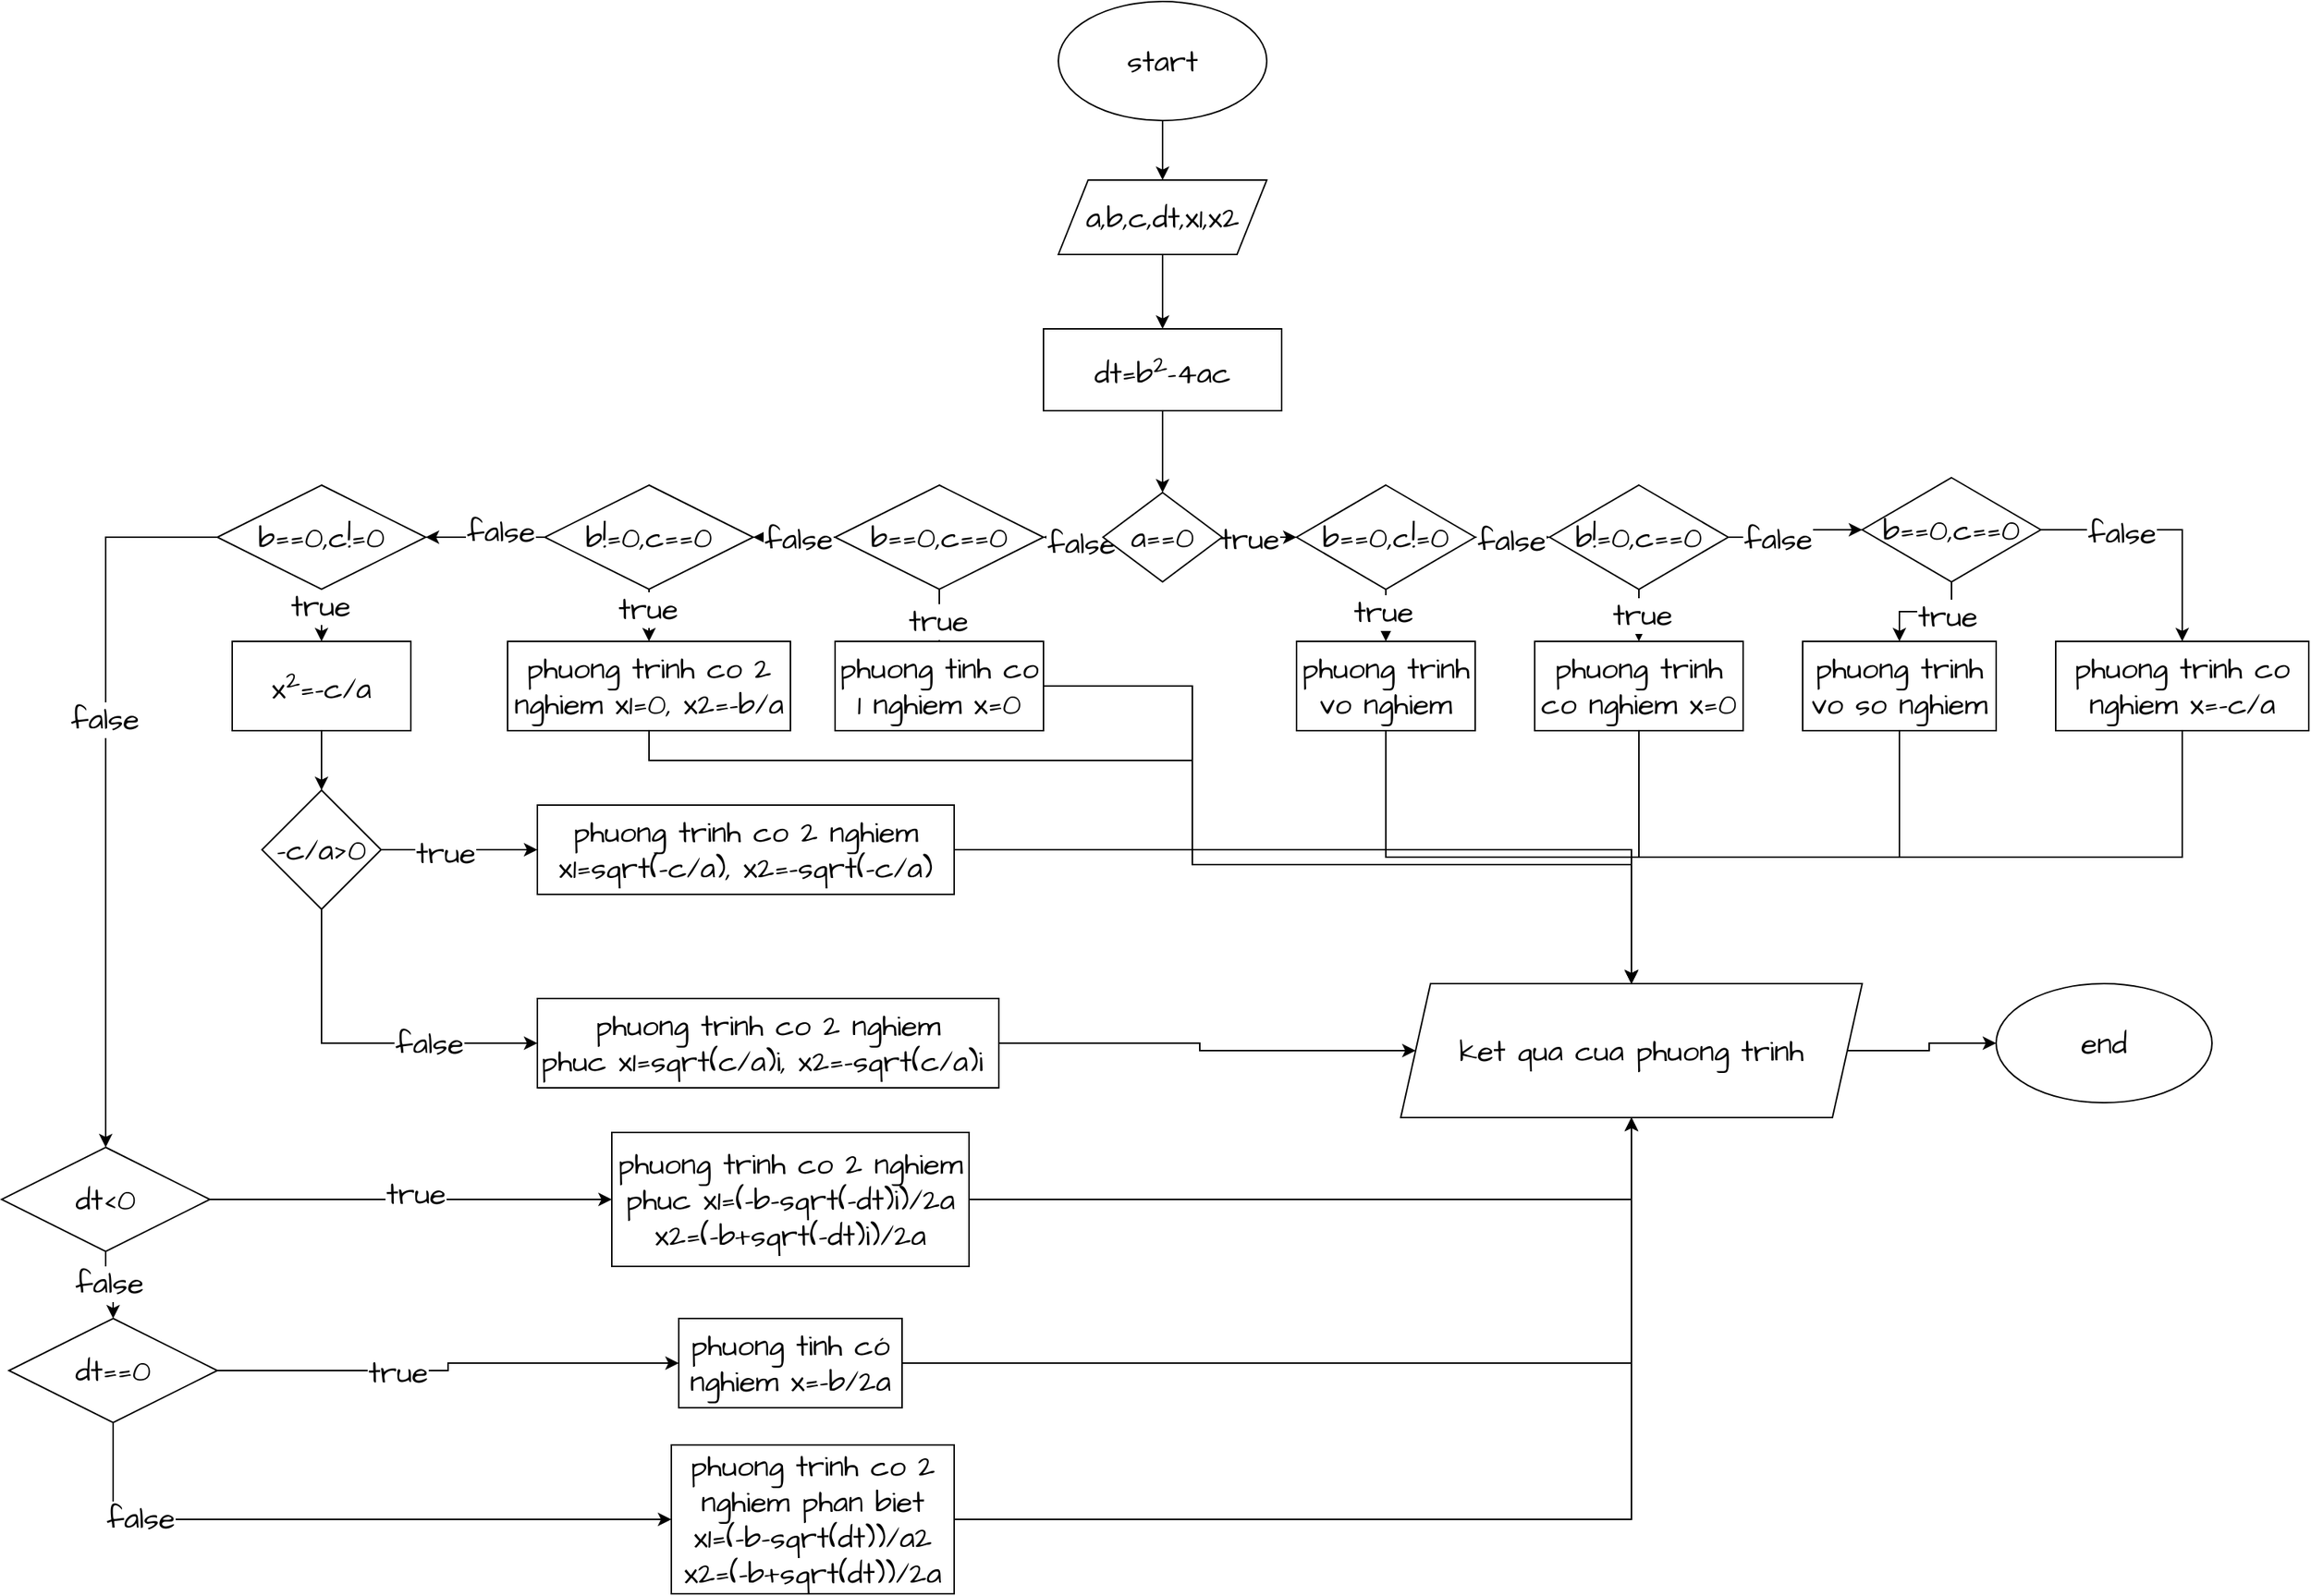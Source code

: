 <mxfile version="22.0.3" type="device" pages="5">
  <diagram name="Page-1" id="DM4f2LS0mjjrqLfvnnyl">
    <mxGraphModel dx="3183" dy="1398" grid="1" gridSize="10" guides="1" tooltips="1" connect="1" arrows="1" fold="1" page="1" pageScale="1" pageWidth="850" pageHeight="1100" math="0" shadow="0">
      <root>
        <mxCell id="0" />
        <mxCell id="1" parent="0" />
        <mxCell id="Hv0E0eIMJ5pnuD3R4szD-3" style="edgeStyle=orthogonalEdgeStyle;rounded=0;hachureGap=4;orthogonalLoop=1;jettySize=auto;html=1;exitX=0.5;exitY=1;exitDx=0;exitDy=0;fontFamily=Architects Daughter;fontSource=https%3A%2F%2Ffonts.googleapis.com%2Fcss%3Ffamily%3DArchitects%2BDaughter;fontSize=16;" edge="1" parent="1" source="Hv0E0eIMJ5pnuD3R4szD-1" target="Hv0E0eIMJ5pnuD3R4szD-2">
          <mxGeometry relative="1" as="geometry" />
        </mxCell>
        <mxCell id="Hv0E0eIMJ5pnuD3R4szD-1" value="start" style="ellipse;whiteSpace=wrap;html=1;hachureGap=4;fontFamily=Architects Daughter;fontSource=https%3A%2F%2Ffonts.googleapis.com%2Fcss%3Ffamily%3DArchitects%2BDaughter;fontSize=20;" vertex="1" parent="1">
          <mxGeometry x="280" y="230" width="140" height="80" as="geometry" />
        </mxCell>
        <mxCell id="Hv0E0eIMJ5pnuD3R4szD-5" value="" style="edgeStyle=orthogonalEdgeStyle;rounded=0;hachureGap=4;orthogonalLoop=1;jettySize=auto;html=1;fontFamily=Architects Daughter;fontSource=https%3A%2F%2Ffonts.googleapis.com%2Fcss%3Ffamily%3DArchitects%2BDaughter;fontSize=16;" edge="1" parent="1" source="Hv0E0eIMJ5pnuD3R4szD-2" target="Hv0E0eIMJ5pnuD3R4szD-4">
          <mxGeometry relative="1" as="geometry" />
        </mxCell>
        <mxCell id="Hv0E0eIMJ5pnuD3R4szD-2" value="a,b,c,dt,x1,x2" style="shape=parallelogram;perimeter=parallelogramPerimeter;whiteSpace=wrap;html=1;fixedSize=1;hachureGap=4;fontFamily=Architects Daughter;fontSource=https%3A%2F%2Ffonts.googleapis.com%2Fcss%3Ffamily%3DArchitects%2BDaughter;fontSize=20;" vertex="1" parent="1">
          <mxGeometry x="280" y="350" width="140" height="50" as="geometry" />
        </mxCell>
        <mxCell id="Hv0E0eIMJ5pnuD3R4szD-7" value="" style="edgeStyle=orthogonalEdgeStyle;rounded=0;hachureGap=4;orthogonalLoop=1;jettySize=auto;html=1;fontFamily=Architects Daughter;fontSource=https%3A%2F%2Ffonts.googleapis.com%2Fcss%3Ffamily%3DArchitects%2BDaughter;fontSize=16;" edge="1" parent="1" source="Hv0E0eIMJ5pnuD3R4szD-4" target="Hv0E0eIMJ5pnuD3R4szD-8">
          <mxGeometry relative="1" as="geometry">
            <mxPoint x="350" y="582.5" as="targetPoint" />
          </mxGeometry>
        </mxCell>
        <mxCell id="Hv0E0eIMJ5pnuD3R4szD-4" value="dt=b&lt;sup&gt;2&lt;/sup&gt;-4ac" style="whiteSpace=wrap;html=1;fontSize=20;fontFamily=Architects Daughter;hachureGap=4;fontSource=https%3A%2F%2Ffonts.googleapis.com%2Fcss%3Ffamily%3DArchitects%2BDaughter;" vertex="1" parent="1">
          <mxGeometry x="270" y="450" width="160" height="55" as="geometry" />
        </mxCell>
        <mxCell id="Hv0E0eIMJ5pnuD3R4szD-10" value="" style="edgeStyle=orthogonalEdgeStyle;rounded=0;hachureGap=4;orthogonalLoop=1;jettySize=auto;html=1;fontFamily=Architects Daughter;fontSource=https%3A%2F%2Ffonts.googleapis.com%2Fcss%3Ffamily%3DArchitects%2BDaughter;fontSize=16;" edge="1" parent="1" source="Hv0E0eIMJ5pnuD3R4szD-8" target="Hv0E0eIMJ5pnuD3R4szD-9">
          <mxGeometry relative="1" as="geometry" />
        </mxCell>
        <mxCell id="Hv0E0eIMJ5pnuD3R4szD-23" value="true" style="edgeLabel;html=1;align=center;verticalAlign=middle;resizable=0;points=[];fontSize=20;fontFamily=Architects Daughter;" vertex="1" connectable="0" parent="Hv0E0eIMJ5pnuD3R4szD-10">
          <mxGeometry x="-0.304" y="-1" relative="1" as="geometry">
            <mxPoint as="offset" />
          </mxGeometry>
        </mxCell>
        <mxCell id="Hv0E0eIMJ5pnuD3R4szD-12" value="" style="edgeStyle=orthogonalEdgeStyle;rounded=0;hachureGap=4;orthogonalLoop=1;jettySize=auto;html=1;fontFamily=Architects Daughter;fontSource=https%3A%2F%2Ffonts.googleapis.com%2Fcss%3Ffamily%3DArchitects%2BDaughter;fontSize=16;" edge="1" parent="1" source="Hv0E0eIMJ5pnuD3R4szD-8" target="Hv0E0eIMJ5pnuD3R4szD-11">
          <mxGeometry relative="1" as="geometry" />
        </mxCell>
        <mxCell id="Hv0E0eIMJ5pnuD3R4szD-60" value="false" style="edgeLabel;html=1;align=center;verticalAlign=middle;resizable=0;points=[];fontSize=20;fontFamily=Architects Daughter;" vertex="1" connectable="0" parent="Hv0E0eIMJ5pnuD3R4szD-12">
          <mxGeometry x="-0.229" y="4" relative="1" as="geometry">
            <mxPoint as="offset" />
          </mxGeometry>
        </mxCell>
        <mxCell id="Hv0E0eIMJ5pnuD3R4szD-8" value="a==0" style="rhombus;whiteSpace=wrap;html=1;hachureGap=4;fontFamily=Architects Daughter;fontSource=https%3A%2F%2Ffonts.googleapis.com%2Fcss%3Ffamily%3DArchitects%2BDaughter;fontSize=20;" vertex="1" parent="1">
          <mxGeometry x="310" y="560" width="80" height="60" as="geometry" />
        </mxCell>
        <mxCell id="Hv0E0eIMJ5pnuD3R4szD-14" value="" style="edgeStyle=orthogonalEdgeStyle;rounded=0;hachureGap=4;orthogonalLoop=1;jettySize=auto;html=1;fontFamily=Architects Daughter;fontSource=https%3A%2F%2Ffonts.googleapis.com%2Fcss%3Ffamily%3DArchitects%2BDaughter;fontSize=16;" edge="1" parent="1" source="Hv0E0eIMJ5pnuD3R4szD-9" target="Hv0E0eIMJ5pnuD3R4szD-13">
          <mxGeometry relative="1" as="geometry" />
        </mxCell>
        <mxCell id="Hv0E0eIMJ5pnuD3R4szD-71" value="true" style="edgeLabel;html=1;align=center;verticalAlign=middle;resizable=0;points=[];fontSize=20;fontFamily=Architects Daughter;" vertex="1" connectable="0" parent="Hv0E0eIMJ5pnuD3R4szD-14">
          <mxGeometry x="-0.345" y="-2" relative="1" as="geometry">
            <mxPoint as="offset" />
          </mxGeometry>
        </mxCell>
        <mxCell id="Hv0E0eIMJ5pnuD3R4szD-30" value="" style="edgeStyle=orthogonalEdgeStyle;rounded=0;hachureGap=4;orthogonalLoop=1;jettySize=auto;html=1;fontFamily=Architects Daughter;fontSource=https%3A%2F%2Ffonts.googleapis.com%2Fcss%3Ffamily%3DArchitects%2BDaughter;fontSize=16;" edge="1" parent="1" source="Hv0E0eIMJ5pnuD3R4szD-9" target="Hv0E0eIMJ5pnuD3R4szD-29">
          <mxGeometry relative="1" as="geometry" />
        </mxCell>
        <mxCell id="Hv0E0eIMJ5pnuD3R4szD-74" value="false" style="edgeLabel;html=1;align=center;verticalAlign=middle;resizable=0;points=[];fontSize=20;fontFamily=Architects Daughter;" vertex="1" connectable="0" parent="Hv0E0eIMJ5pnuD3R4szD-30">
          <mxGeometry x="-0.046" y="-2" relative="1" as="geometry">
            <mxPoint as="offset" />
          </mxGeometry>
        </mxCell>
        <mxCell id="Hv0E0eIMJ5pnuD3R4szD-9" value="b==0,c!=0" style="rhombus;whiteSpace=wrap;html=1;hachureGap=4;fontFamily=Architects Daughter;fontSource=https%3A%2F%2Ffonts.googleapis.com%2Fcss%3Ffamily%3DArchitects%2BDaughter;fontSize=20;" vertex="1" parent="1">
          <mxGeometry x="440" y="555" width="120" height="70" as="geometry" />
        </mxCell>
        <mxCell id="Hv0E0eIMJ5pnuD3R4szD-26" value="" style="edgeStyle=orthogonalEdgeStyle;rounded=0;hachureGap=4;orthogonalLoop=1;jettySize=auto;html=1;fontFamily=Architects Daughter;fontSource=https%3A%2F%2Ffonts.googleapis.com%2Fcss%3Ffamily%3DArchitects%2BDaughter;fontSize=16;" edge="1" parent="1" source="Hv0E0eIMJ5pnuD3R4szD-11" target="Hv0E0eIMJ5pnuD3R4szD-25">
          <mxGeometry relative="1" as="geometry" />
        </mxCell>
        <mxCell id="Hv0E0eIMJ5pnuD3R4szD-70" value="true" style="edgeLabel;html=1;align=center;verticalAlign=middle;resizable=0;points=[];fontSize=20;fontFamily=Architects Daughter;" vertex="1" connectable="0" parent="Hv0E0eIMJ5pnuD3R4szD-26">
          <mxGeometry x="0.377" y="-1" relative="1" as="geometry">
            <mxPoint as="offset" />
          </mxGeometry>
        </mxCell>
        <mxCell id="Hv0E0eIMJ5pnuD3R4szD-28" value="" style="edgeStyle=orthogonalEdgeStyle;rounded=0;hachureGap=4;orthogonalLoop=1;jettySize=auto;html=1;fontFamily=Architects Daughter;fontSource=https%3A%2F%2Ffonts.googleapis.com%2Fcss%3Ffamily%3DArchitects%2BDaughter;fontSize=16;" edge="1" parent="1" source="Hv0E0eIMJ5pnuD3R4szD-11" target="Hv0E0eIMJ5pnuD3R4szD-27">
          <mxGeometry relative="1" as="geometry" />
        </mxCell>
        <mxCell id="Hv0E0eIMJ5pnuD3R4szD-61" value="false" style="edgeLabel;html=1;align=center;verticalAlign=middle;resizable=0;points=[];fontSize=20;fontFamily=Architects Daughter;" vertex="1" connectable="0" parent="Hv0E0eIMJ5pnuD3R4szD-28">
          <mxGeometry x="-0.095" y="1" relative="1" as="geometry">
            <mxPoint as="offset" />
          </mxGeometry>
        </mxCell>
        <mxCell id="Hv0E0eIMJ5pnuD3R4szD-11" value="b==0,c==0" style="rhombus;whiteSpace=wrap;html=1;hachureGap=4;fontFamily=Architects Daughter;fontSource=https%3A%2F%2Ffonts.googleapis.com%2Fcss%3Ffamily%3DArchitects%2BDaughter;fontSize=20;" vertex="1" parent="1">
          <mxGeometry x="130" y="555" width="140" height="70" as="geometry" />
        </mxCell>
        <mxCell id="Hv0E0eIMJ5pnuD3R4szD-81" style="edgeStyle=orthogonalEdgeStyle;rounded=0;hachureGap=4;orthogonalLoop=1;jettySize=auto;html=1;exitX=0.5;exitY=1;exitDx=0;exitDy=0;fontFamily=Architects Daughter;fontSource=https%3A%2F%2Ffonts.googleapis.com%2Fcss%3Ffamily%3DArchitects%2BDaughter;fontSize=16;" edge="1" parent="1" source="Hv0E0eIMJ5pnuD3R4szD-13" target="Hv0E0eIMJ5pnuD3R4szD-77">
          <mxGeometry relative="1" as="geometry" />
        </mxCell>
        <mxCell id="Hv0E0eIMJ5pnuD3R4szD-13" value="phuong trinh vo nghiem" style="whiteSpace=wrap;html=1;fontSize=20;fontFamily=Architects Daughter;hachureGap=4;fontSource=https%3A%2F%2Ffonts.googleapis.com%2Fcss%3Ffamily%3DArchitects%2BDaughter;" vertex="1" parent="1">
          <mxGeometry x="440" y="660" width="120" height="60" as="geometry" />
        </mxCell>
        <mxCell id="Hv0E0eIMJ5pnuD3R4szD-18" value="" style="edgeStyle=orthogonalEdgeStyle;rounded=0;hachureGap=4;orthogonalLoop=1;jettySize=auto;html=1;fontFamily=Architects Daughter;fontSource=https%3A%2F%2Ffonts.googleapis.com%2Fcss%3Ffamily%3DArchitects%2BDaughter;fontSize=16;" edge="1" parent="1" source="Hv0E0eIMJ5pnuD3R4szD-15" target="Hv0E0eIMJ5pnuD3R4szD-17">
          <mxGeometry relative="1" as="geometry" />
        </mxCell>
        <mxCell id="Hv0E0eIMJ5pnuD3R4szD-73" value="true" style="edgeLabel;html=1;align=center;verticalAlign=middle;resizable=0;points=[];fontSize=20;fontFamily=Architects Daughter;" vertex="1" connectable="0" parent="Hv0E0eIMJ5pnuD3R4szD-18">
          <mxGeometry x="-0.392" y="3" relative="1" as="geometry">
            <mxPoint as="offset" />
          </mxGeometry>
        </mxCell>
        <mxCell id="Hv0E0eIMJ5pnuD3R4szD-20" value="" style="edgeStyle=orthogonalEdgeStyle;rounded=0;hachureGap=4;orthogonalLoop=1;jettySize=auto;html=1;fontFamily=Architects Daughter;fontSource=https%3A%2F%2Ffonts.googleapis.com%2Fcss%3Ffamily%3DArchitects%2BDaughter;fontSize=16;" edge="1" parent="1" source="Hv0E0eIMJ5pnuD3R4szD-15" target="Hv0E0eIMJ5pnuD3R4szD-21">
          <mxGeometry relative="1" as="geometry">
            <mxPoint x="840" y="590" as="targetPoint" />
          </mxGeometry>
        </mxCell>
        <mxCell id="Hv0E0eIMJ5pnuD3R4szD-76" value="false" style="edgeLabel;html=1;align=center;verticalAlign=middle;resizable=0;points=[];fontSize=20;fontFamily=Architects Daughter;" vertex="1" connectable="0" parent="Hv0E0eIMJ5pnuD3R4szD-20">
          <mxGeometry x="-0.373" y="-2" relative="1" as="geometry">
            <mxPoint as="offset" />
          </mxGeometry>
        </mxCell>
        <mxCell id="Hv0E0eIMJ5pnuD3R4szD-15" value="b==0,c==0" style="rhombus;whiteSpace=wrap;html=1;hachureGap=4;fontFamily=Architects Daughter;fontSource=https%3A%2F%2Ffonts.googleapis.com%2Fcss%3Ffamily%3DArchitects%2BDaughter;fontSize=20;" vertex="1" parent="1">
          <mxGeometry x="820" y="550" width="120" height="70" as="geometry" />
        </mxCell>
        <mxCell id="Hv0E0eIMJ5pnuD3R4szD-79" style="edgeStyle=orthogonalEdgeStyle;rounded=0;hachureGap=4;orthogonalLoop=1;jettySize=auto;html=1;exitX=0.5;exitY=1;exitDx=0;exitDy=0;fontFamily=Architects Daughter;fontSource=https%3A%2F%2Ffonts.googleapis.com%2Fcss%3Ffamily%3DArchitects%2BDaughter;fontSize=16;" edge="1" parent="1" source="Hv0E0eIMJ5pnuD3R4szD-17" target="Hv0E0eIMJ5pnuD3R4szD-77">
          <mxGeometry relative="1" as="geometry" />
        </mxCell>
        <mxCell id="Hv0E0eIMJ5pnuD3R4szD-17" value="phuong trinh vo so nghiem" style="whiteSpace=wrap;html=1;fontSize=20;fontFamily=Architects Daughter;hachureGap=4;fontSource=https%3A%2F%2Ffonts.googleapis.com%2Fcss%3Ffamily%3DArchitects%2BDaughter;" vertex="1" parent="1">
          <mxGeometry x="780" y="660" width="130" height="60" as="geometry" />
        </mxCell>
        <mxCell id="Hv0E0eIMJ5pnuD3R4szD-78" style="edgeStyle=orthogonalEdgeStyle;rounded=0;hachureGap=4;orthogonalLoop=1;jettySize=auto;html=1;exitX=0.5;exitY=1;exitDx=0;exitDy=0;fontFamily=Architects Daughter;fontSource=https%3A%2F%2Ffonts.googleapis.com%2Fcss%3Ffamily%3DArchitects%2BDaughter;fontSize=16;" edge="1" parent="1" source="Hv0E0eIMJ5pnuD3R4szD-21" target="Hv0E0eIMJ5pnuD3R4szD-77">
          <mxGeometry relative="1" as="geometry" />
        </mxCell>
        <mxCell id="Hv0E0eIMJ5pnuD3R4szD-21" value="phuong trinh co nghiem x=-c/a" style="whiteSpace=wrap;html=1;fontSize=20;fontFamily=Architects Daughter;hachureGap=4;fontSource=https%3A%2F%2Ffonts.googleapis.com%2Fcss%3Ffamily%3DArchitects%2BDaughter;" vertex="1" parent="1">
          <mxGeometry x="950" y="660" width="170" height="60" as="geometry" />
        </mxCell>
        <mxCell id="Hv0E0eIMJ5pnuD3R4szD-82" style="edgeStyle=orthogonalEdgeStyle;rounded=0;hachureGap=4;orthogonalLoop=1;jettySize=auto;html=1;exitX=1;exitY=0.5;exitDx=0;exitDy=0;fontFamily=Architects Daughter;fontSource=https%3A%2F%2Ffonts.googleapis.com%2Fcss%3Ffamily%3DArchitects%2BDaughter;fontSize=16;" edge="1" parent="1" source="Hv0E0eIMJ5pnuD3R4szD-25" target="Hv0E0eIMJ5pnuD3R4szD-77">
          <mxGeometry relative="1" as="geometry">
            <Array as="points">
              <mxPoint x="370" y="690" />
              <mxPoint x="370" y="810" />
              <mxPoint x="665" y="810" />
            </Array>
          </mxGeometry>
        </mxCell>
        <mxCell id="Hv0E0eIMJ5pnuD3R4szD-25" value="phuong tinh co 1 nghiem x=0" style="whiteSpace=wrap;html=1;fontSize=20;fontFamily=Architects Daughter;hachureGap=4;fontSource=https%3A%2F%2Ffonts.googleapis.com%2Fcss%3Ffamily%3DArchitects%2BDaughter;" vertex="1" parent="1">
          <mxGeometry x="130" y="660" width="140" height="60" as="geometry" />
        </mxCell>
        <mxCell id="Hv0E0eIMJ5pnuD3R4szD-36" value="" style="edgeStyle=orthogonalEdgeStyle;rounded=0;hachureGap=4;orthogonalLoop=1;jettySize=auto;html=1;fontFamily=Architects Daughter;fontSource=https%3A%2F%2Ffonts.googleapis.com%2Fcss%3Ffamily%3DArchitects%2BDaughter;fontSize=16;" edge="1" parent="1" source="Hv0E0eIMJ5pnuD3R4szD-27" target="Hv0E0eIMJ5pnuD3R4szD-35">
          <mxGeometry relative="1" as="geometry" />
        </mxCell>
        <mxCell id="Hv0E0eIMJ5pnuD3R4szD-69" value="true" style="edgeLabel;html=1;align=center;verticalAlign=middle;resizable=0;points=[];fontSize=20;fontFamily=Architects Daughter;" vertex="1" connectable="0" parent="Hv0E0eIMJ5pnuD3R4szD-36">
          <mxGeometry x="-0.44" y="-1" relative="1" as="geometry">
            <mxPoint as="offset" />
          </mxGeometry>
        </mxCell>
        <mxCell id="Hv0E0eIMJ5pnuD3R4szD-38" value="" style="edgeStyle=orthogonalEdgeStyle;rounded=0;hachureGap=4;orthogonalLoop=1;jettySize=auto;html=1;fontFamily=Architects Daughter;fontSource=https%3A%2F%2Ffonts.googleapis.com%2Fcss%3Ffamily%3DArchitects%2BDaughter;fontSize=16;" edge="1" parent="1" source="Hv0E0eIMJ5pnuD3R4szD-27" target="Hv0E0eIMJ5pnuD3R4szD-37">
          <mxGeometry relative="1" as="geometry" />
        </mxCell>
        <mxCell id="Hv0E0eIMJ5pnuD3R4szD-62" value="false" style="edgeLabel;html=1;align=center;verticalAlign=middle;resizable=0;points=[];fontSize=20;fontFamily=Architects Daughter;" vertex="1" connectable="0" parent="Hv0E0eIMJ5pnuD3R4szD-38">
          <mxGeometry x="-0.253" y="-4" relative="1" as="geometry">
            <mxPoint as="offset" />
          </mxGeometry>
        </mxCell>
        <mxCell id="Hv0E0eIMJ5pnuD3R4szD-27" value="b!=0,c==0" style="rhombus;whiteSpace=wrap;html=1;hachureGap=4;fontFamily=Architects Daughter;fontSource=https%3A%2F%2Ffonts.googleapis.com%2Fcss%3Ffamily%3DArchitects%2BDaughter;fontSize=20;" vertex="1" parent="1">
          <mxGeometry x="-65" y="555" width="140" height="70" as="geometry" />
        </mxCell>
        <mxCell id="Hv0E0eIMJ5pnuD3R4szD-32" value="" style="edgeStyle=orthogonalEdgeStyle;rounded=0;hachureGap=4;orthogonalLoop=1;jettySize=auto;html=1;fontFamily=Architects Daughter;fontSource=https%3A%2F%2Ffonts.googleapis.com%2Fcss%3Ffamily%3DArchitects%2BDaughter;fontSize=16;" edge="1" parent="1" source="Hv0E0eIMJ5pnuD3R4szD-29" target="Hv0E0eIMJ5pnuD3R4szD-31">
          <mxGeometry relative="1" as="geometry" />
        </mxCell>
        <mxCell id="Hv0E0eIMJ5pnuD3R4szD-72" value="true" style="edgeLabel;html=1;align=center;verticalAlign=middle;resizable=0;points=[];fontSize=20;fontFamily=Architects Daughter;" vertex="1" connectable="0" parent="Hv0E0eIMJ5pnuD3R4szD-32">
          <mxGeometry x="0.189" y="2" relative="1" as="geometry">
            <mxPoint as="offset" />
          </mxGeometry>
        </mxCell>
        <mxCell id="Hv0E0eIMJ5pnuD3R4szD-33" style="edgeStyle=orthogonalEdgeStyle;rounded=0;hachureGap=4;orthogonalLoop=1;jettySize=auto;html=1;exitX=1;exitY=0.5;exitDx=0;exitDy=0;fontFamily=Architects Daughter;fontSource=https%3A%2F%2Ffonts.googleapis.com%2Fcss%3Ffamily%3DArchitects%2BDaughter;fontSize=16;" edge="1" parent="1" source="Hv0E0eIMJ5pnuD3R4szD-29" target="Hv0E0eIMJ5pnuD3R4szD-15">
          <mxGeometry relative="1" as="geometry" />
        </mxCell>
        <mxCell id="Hv0E0eIMJ5pnuD3R4szD-75" value="false" style="edgeLabel;html=1;align=center;verticalAlign=middle;resizable=0;points=[];fontSize=20;fontFamily=Architects Daughter;" vertex="1" connectable="0" parent="Hv0E0eIMJ5pnuD3R4szD-33">
          <mxGeometry x="-0.308" y="-1" relative="1" as="geometry">
            <mxPoint as="offset" />
          </mxGeometry>
        </mxCell>
        <mxCell id="Hv0E0eIMJ5pnuD3R4szD-29" value="b!=0,c==0" style="rhombus;whiteSpace=wrap;html=1;hachureGap=4;fontFamily=Architects Daughter;fontSource=https%3A%2F%2Ffonts.googleapis.com%2Fcss%3Ffamily%3DArchitects%2BDaughter;fontSize=20;" vertex="1" parent="1">
          <mxGeometry x="610" y="555" width="120" height="70" as="geometry" />
        </mxCell>
        <mxCell id="Hv0E0eIMJ5pnuD3R4szD-80" style="edgeStyle=orthogonalEdgeStyle;rounded=0;hachureGap=4;orthogonalLoop=1;jettySize=auto;html=1;exitX=0.5;exitY=1;exitDx=0;exitDy=0;fontFamily=Architects Daughter;fontSource=https%3A%2F%2Ffonts.googleapis.com%2Fcss%3Ffamily%3DArchitects%2BDaughter;fontSize=16;" edge="1" parent="1" source="Hv0E0eIMJ5pnuD3R4szD-31" target="Hv0E0eIMJ5pnuD3R4szD-77">
          <mxGeometry relative="1" as="geometry" />
        </mxCell>
        <mxCell id="Hv0E0eIMJ5pnuD3R4szD-31" value="phuong trinh co nghiem x=0" style="whiteSpace=wrap;html=1;fontSize=20;fontFamily=Architects Daughter;hachureGap=4;fontSource=https%3A%2F%2Ffonts.googleapis.com%2Fcss%3Ffamily%3DArchitects%2BDaughter;" vertex="1" parent="1">
          <mxGeometry x="600" y="660" width="140" height="60" as="geometry" />
        </mxCell>
        <mxCell id="Hv0E0eIMJ5pnuD3R4szD-83" style="edgeStyle=orthogonalEdgeStyle;rounded=0;hachureGap=4;orthogonalLoop=1;jettySize=auto;html=1;exitX=0.5;exitY=1;exitDx=0;exitDy=0;fontFamily=Architects Daughter;fontSource=https%3A%2F%2Ffonts.googleapis.com%2Fcss%3Ffamily%3DArchitects%2BDaughter;fontSize=16;" edge="1" parent="1" source="Hv0E0eIMJ5pnuD3R4szD-35" target="Hv0E0eIMJ5pnuD3R4szD-77">
          <mxGeometry relative="1" as="geometry">
            <Array as="points">
              <mxPoint x="5" y="740" />
              <mxPoint x="370" y="740" />
              <mxPoint x="370" y="800" />
              <mxPoint x="665" y="800" />
            </Array>
          </mxGeometry>
        </mxCell>
        <mxCell id="Hv0E0eIMJ5pnuD3R4szD-35" value="phuong trinh co 2 nghiem x1=0, x2=-b/a" style="whiteSpace=wrap;html=1;fontSize=20;fontFamily=Architects Daughter;hachureGap=4;fontSource=https%3A%2F%2Ffonts.googleapis.com%2Fcss%3Ffamily%3DArchitects%2BDaughter;" vertex="1" parent="1">
          <mxGeometry x="-90" y="660" width="190" height="60" as="geometry" />
        </mxCell>
        <mxCell id="Hv0E0eIMJ5pnuD3R4szD-40" value="" style="edgeStyle=orthogonalEdgeStyle;rounded=0;hachureGap=4;orthogonalLoop=1;jettySize=auto;html=1;fontFamily=Architects Daughter;fontSource=https%3A%2F%2Ffonts.googleapis.com%2Fcss%3Ffamily%3DArchitects%2BDaughter;fontSize=16;" edge="1" parent="1" source="Hv0E0eIMJ5pnuD3R4szD-37" target="Hv0E0eIMJ5pnuD3R4szD-39">
          <mxGeometry relative="1" as="geometry" />
        </mxCell>
        <mxCell id="Hv0E0eIMJ5pnuD3R4szD-68" value="true" style="edgeLabel;html=1;align=center;verticalAlign=middle;resizable=0;points=[];fontSize=20;fontFamily=Architects Daughter;" vertex="1" connectable="0" parent="Hv0E0eIMJ5pnuD3R4szD-40">
          <mxGeometry x="-0.533" y="-1" relative="1" as="geometry">
            <mxPoint as="offset" />
          </mxGeometry>
        </mxCell>
        <mxCell id="Hv0E0eIMJ5pnuD3R4szD-50" value="" style="edgeStyle=orthogonalEdgeStyle;rounded=0;hachureGap=4;orthogonalLoop=1;jettySize=auto;html=1;fontFamily=Architects Daughter;fontSource=https%3A%2F%2Ffonts.googleapis.com%2Fcss%3Ffamily%3DArchitects%2BDaughter;fontSize=16;" edge="1" parent="1" source="Hv0E0eIMJ5pnuD3R4szD-37" target="Hv0E0eIMJ5pnuD3R4szD-49">
          <mxGeometry relative="1" as="geometry" />
        </mxCell>
        <mxCell id="Hv0E0eIMJ5pnuD3R4szD-63" value="false" style="edgeLabel;html=1;align=center;verticalAlign=middle;resizable=0;points=[];fontSize=20;fontFamily=Architects Daughter;" vertex="1" connectable="0" parent="Hv0E0eIMJ5pnuD3R4szD-50">
          <mxGeometry x="-0.189" y="-1" relative="1" as="geometry">
            <mxPoint as="offset" />
          </mxGeometry>
        </mxCell>
        <mxCell id="Hv0E0eIMJ5pnuD3R4szD-37" value="b==0,c!=0" style="rhombus;whiteSpace=wrap;html=1;hachureGap=4;fontFamily=Architects Daughter;fontSource=https%3A%2F%2Ffonts.googleapis.com%2Fcss%3Ffamily%3DArchitects%2BDaughter;fontSize=20;" vertex="1" parent="1">
          <mxGeometry x="-285" y="555" width="140" height="70" as="geometry" />
        </mxCell>
        <mxCell id="Hv0E0eIMJ5pnuD3R4szD-42" value="" style="edgeStyle=orthogonalEdgeStyle;rounded=0;hachureGap=4;orthogonalLoop=1;jettySize=auto;html=1;fontFamily=Architects Daughter;fontSource=https%3A%2F%2Ffonts.googleapis.com%2Fcss%3Ffamily%3DArchitects%2BDaughter;fontSize=16;" edge="1" parent="1" source="Hv0E0eIMJ5pnuD3R4szD-39" target="Hv0E0eIMJ5pnuD3R4szD-41">
          <mxGeometry relative="1" as="geometry" />
        </mxCell>
        <mxCell id="Hv0E0eIMJ5pnuD3R4szD-39" value="x&lt;sup&gt;2&lt;/sup&gt;=-c/a" style="whiteSpace=wrap;html=1;fontSize=20;fontFamily=Architects Daughter;hachureGap=4;fontSource=https%3A%2F%2Ffonts.googleapis.com%2Fcss%3Ffamily%3DArchitects%2BDaughter;" vertex="1" parent="1">
          <mxGeometry x="-275" y="660" width="120" height="60" as="geometry" />
        </mxCell>
        <mxCell id="Hv0E0eIMJ5pnuD3R4szD-44" value="" style="edgeStyle=orthogonalEdgeStyle;rounded=0;hachureGap=4;orthogonalLoop=1;jettySize=auto;html=1;fontFamily=Architects Daughter;fontSource=https%3A%2F%2Ffonts.googleapis.com%2Fcss%3Ffamily%3DArchitects%2BDaughter;fontSize=16;" edge="1" parent="1" source="Hv0E0eIMJ5pnuD3R4szD-41" target="Hv0E0eIMJ5pnuD3R4szD-43">
          <mxGeometry relative="1" as="geometry" />
        </mxCell>
        <mxCell id="Hv0E0eIMJ5pnuD3R4szD-45" value="true" style="edgeLabel;html=1;align=center;verticalAlign=middle;resizable=0;points=[];fontSize=20;fontFamily=Architects Daughter;" vertex="1" connectable="0" parent="Hv0E0eIMJ5pnuD3R4szD-44">
          <mxGeometry x="-0.187" y="-2" relative="1" as="geometry">
            <mxPoint as="offset" />
          </mxGeometry>
        </mxCell>
        <mxCell id="Hv0E0eIMJ5pnuD3R4szD-47" value="" style="edgeStyle=orthogonalEdgeStyle;rounded=0;hachureGap=4;orthogonalLoop=1;jettySize=auto;html=1;fontFamily=Architects Daughter;fontSource=https%3A%2F%2Ffonts.googleapis.com%2Fcss%3Ffamily%3DArchitects%2BDaughter;fontSize=16;" edge="1" parent="1" source="Hv0E0eIMJ5pnuD3R4szD-41" target="Hv0E0eIMJ5pnuD3R4szD-46">
          <mxGeometry relative="1" as="geometry">
            <Array as="points">
              <mxPoint x="-215" y="930" />
            </Array>
          </mxGeometry>
        </mxCell>
        <mxCell id="Hv0E0eIMJ5pnuD3R4szD-48" value="false" style="edgeLabel;html=1;align=center;verticalAlign=middle;resizable=0;points=[];fontSize=20;fontFamily=Architects Daughter;" vertex="1" connectable="0" parent="Hv0E0eIMJ5pnuD3R4szD-47">
          <mxGeometry x="0.379" relative="1" as="geometry">
            <mxPoint as="offset" />
          </mxGeometry>
        </mxCell>
        <mxCell id="Hv0E0eIMJ5pnuD3R4szD-41" value="-c/a&amp;gt;0" style="rhombus;whiteSpace=wrap;html=1;fontSize=20;fontFamily=Architects Daughter;hachureGap=4;fontSource=https%3A%2F%2Ffonts.googleapis.com%2Fcss%3Ffamily%3DArchitects%2BDaughter;" vertex="1" parent="1">
          <mxGeometry x="-255" y="760" width="80" height="80" as="geometry" />
        </mxCell>
        <mxCell id="Hv0E0eIMJ5pnuD3R4szD-84" style="edgeStyle=orthogonalEdgeStyle;rounded=0;hachureGap=4;orthogonalLoop=1;jettySize=auto;html=1;exitX=1;exitY=0.5;exitDx=0;exitDy=0;fontFamily=Architects Daughter;fontSource=https%3A%2F%2Ffonts.googleapis.com%2Fcss%3Ffamily%3DArchitects%2BDaughter;fontSize=16;" edge="1" parent="1" source="Hv0E0eIMJ5pnuD3R4szD-43" target="Hv0E0eIMJ5pnuD3R4szD-77">
          <mxGeometry relative="1" as="geometry">
            <mxPoint x="300" y="860" as="targetPoint" />
            <Array as="points">
              <mxPoint x="665" y="800" />
            </Array>
          </mxGeometry>
        </mxCell>
        <mxCell id="Hv0E0eIMJ5pnuD3R4szD-43" value="&lt;div style=&quot;&quot;&gt;&lt;span style=&quot;background-color: initial;&quot;&gt;phuong trinh co 2 nghiem x1=sqrt(-c/a), x2=-sqrt(-c/a)&lt;/span&gt;&lt;/div&gt;" style="whiteSpace=wrap;html=1;fontSize=20;fontFamily=Architects Daughter;hachureGap=4;fontSource=https%3A%2F%2Ffonts.googleapis.com%2Fcss%3Ffamily%3DArchitects%2BDaughter;align=center;" vertex="1" parent="1">
          <mxGeometry x="-70" y="770" width="280" height="60" as="geometry" />
        </mxCell>
        <mxCell id="Hv0E0eIMJ5pnuD3R4szD-85" style="edgeStyle=orthogonalEdgeStyle;rounded=0;hachureGap=4;orthogonalLoop=1;jettySize=auto;html=1;exitX=1;exitY=0.5;exitDx=0;exitDy=0;fontFamily=Architects Daughter;fontSource=https%3A%2F%2Ffonts.googleapis.com%2Fcss%3Ffamily%3DArchitects%2BDaughter;fontSize=16;" edge="1" parent="1" source="Hv0E0eIMJ5pnuD3R4szD-46" target="Hv0E0eIMJ5pnuD3R4szD-77">
          <mxGeometry relative="1" as="geometry" />
        </mxCell>
        <mxCell id="Hv0E0eIMJ5pnuD3R4szD-46" value="phuong trinh co 2 nghiem phuc&amp;nbsp;x1=sqrt(c/a)i,&amp;nbsp;x2=-sqrt(c/a)i&amp;nbsp;" style="whiteSpace=wrap;html=1;fontSize=20;fontFamily=Architects Daughter;hachureGap=4;fontSource=https%3A%2F%2Ffonts.googleapis.com%2Fcss%3Ffamily%3DArchitects%2BDaughter;" vertex="1" parent="1">
          <mxGeometry x="-70" y="900" width="310" height="60" as="geometry" />
        </mxCell>
        <mxCell id="Hv0E0eIMJ5pnuD3R4szD-52" value="" style="edgeStyle=orthogonalEdgeStyle;rounded=0;hachureGap=4;orthogonalLoop=1;jettySize=auto;html=1;fontFamily=Architects Daughter;fontSource=https%3A%2F%2Ffonts.googleapis.com%2Fcss%3Ffamily%3DArchitects%2BDaughter;fontSize=16;" edge="1" parent="1" source="Hv0E0eIMJ5pnuD3R4szD-49" target="Hv0E0eIMJ5pnuD3R4szD-51">
          <mxGeometry relative="1" as="geometry" />
        </mxCell>
        <mxCell id="Hv0E0eIMJ5pnuD3R4szD-67" value="true" style="edgeLabel;html=1;align=center;verticalAlign=middle;resizable=0;points=[];fontSize=20;fontFamily=Architects Daughter;" vertex="1" connectable="0" parent="Hv0E0eIMJ5pnuD3R4szD-52">
          <mxGeometry x="0.021" y="4" relative="1" as="geometry">
            <mxPoint as="offset" />
          </mxGeometry>
        </mxCell>
        <mxCell id="Hv0E0eIMJ5pnuD3R4szD-55" value="" style="edgeStyle=orthogonalEdgeStyle;rounded=0;hachureGap=4;orthogonalLoop=1;jettySize=auto;html=1;fontFamily=Architects Daughter;fontSource=https%3A%2F%2Ffonts.googleapis.com%2Fcss%3Ffamily%3DArchitects%2BDaughter;fontSize=16;" edge="1" parent="1" source="Hv0E0eIMJ5pnuD3R4szD-49" target="Hv0E0eIMJ5pnuD3R4szD-54">
          <mxGeometry relative="1" as="geometry" />
        </mxCell>
        <mxCell id="Hv0E0eIMJ5pnuD3R4szD-64" value="false" style="edgeLabel;html=1;align=center;verticalAlign=middle;resizable=0;points=[];fontSize=20;fontFamily=Architects Daughter;" vertex="1" connectable="0" parent="Hv0E0eIMJ5pnuD3R4szD-55">
          <mxGeometry x="-0.159" y="2" relative="1" as="geometry">
            <mxPoint as="offset" />
          </mxGeometry>
        </mxCell>
        <mxCell id="Hv0E0eIMJ5pnuD3R4szD-49" value="dt&amp;lt;0" style="rhombus;whiteSpace=wrap;html=1;hachureGap=4;fontFamily=Architects Daughter;fontSource=https%3A%2F%2Ffonts.googleapis.com%2Fcss%3Ffamily%3DArchitects%2BDaughter;fontSize=20;" vertex="1" parent="1">
          <mxGeometry x="-430" y="1000" width="140" height="70" as="geometry" />
        </mxCell>
        <mxCell id="Hv0E0eIMJ5pnuD3R4szD-86" style="edgeStyle=orthogonalEdgeStyle;rounded=0;hachureGap=4;orthogonalLoop=1;jettySize=auto;html=1;exitX=1;exitY=0.5;exitDx=0;exitDy=0;fontFamily=Architects Daughter;fontSource=https%3A%2F%2Ffonts.googleapis.com%2Fcss%3Ffamily%3DArchitects%2BDaughter;fontSize=16;" edge="1" parent="1" source="Hv0E0eIMJ5pnuD3R4szD-51" target="Hv0E0eIMJ5pnuD3R4szD-77">
          <mxGeometry relative="1" as="geometry" />
        </mxCell>
        <mxCell id="Hv0E0eIMJ5pnuD3R4szD-51" value="&lt;div style=&quot;&quot;&gt;&lt;span style=&quot;background-color: initial;&quot;&gt;&lt;br&gt;&lt;/span&gt;&lt;/div&gt;&lt;div style=&quot;&quot;&gt;&lt;span style=&quot;background-color: initial;&quot;&gt;phuong trinh co 2 nghiem phuc x1=(-b-sqrt(-dt)i)/2a&lt;/span&gt;&lt;/div&gt;&lt;div style=&quot;&quot;&gt;&lt;span style=&quot;background-color: initial;&quot;&gt;x2=(-b+sqrt(-dt)i)/2a&lt;/span&gt;&lt;/div&gt;&lt;span style=&quot;padding: 0px; margin: 0px; display: inline-block; text-align: left; color: rgb(33, 37, 41); font-family: Roboto, sans-serif; font-size: 17.85px; background-color: rgb(255, 255, 255); box-sizing: content-box !important;&quot; class=&quot;mjx-mo&quot; id=&quot;MJXc-Node-378&quot;&gt;&lt;/span&gt;" style="whiteSpace=wrap;html=1;fontSize=20;fontFamily=Architects Daughter;hachureGap=4;fontSource=https%3A%2F%2Ffonts.googleapis.com%2Fcss%3Ffamily%3DArchitects%2BDaughter;" vertex="1" parent="1">
          <mxGeometry x="-20" y="990" width="240" height="90" as="geometry" />
        </mxCell>
        <mxCell id="Hv0E0eIMJ5pnuD3R4szD-57" value="" style="edgeStyle=orthogonalEdgeStyle;rounded=0;hachureGap=4;orthogonalLoop=1;jettySize=auto;html=1;fontFamily=Architects Daughter;fontSource=https%3A%2F%2Ffonts.googleapis.com%2Fcss%3Ffamily%3DArchitects%2BDaughter;fontSize=16;" edge="1" parent="1" source="Hv0E0eIMJ5pnuD3R4szD-54" target="Hv0E0eIMJ5pnuD3R4szD-56">
          <mxGeometry relative="1" as="geometry" />
        </mxCell>
        <mxCell id="Hv0E0eIMJ5pnuD3R4szD-66" value="true" style="edgeLabel;html=1;align=center;verticalAlign=middle;resizable=0;points=[];fontSize=20;fontFamily=Architects Daughter;" vertex="1" connectable="0" parent="Hv0E0eIMJ5pnuD3R4szD-57">
          <mxGeometry x="-0.233" y="-1" relative="1" as="geometry">
            <mxPoint as="offset" />
          </mxGeometry>
        </mxCell>
        <mxCell id="Hv0E0eIMJ5pnuD3R4szD-59" value="" style="edgeStyle=orthogonalEdgeStyle;rounded=0;hachureGap=4;orthogonalLoop=1;jettySize=auto;html=1;fontFamily=Architects Daughter;fontSource=https%3A%2F%2Ffonts.googleapis.com%2Fcss%3Ffamily%3DArchitects%2BDaughter;fontSize=16;" edge="1" parent="1" source="Hv0E0eIMJ5pnuD3R4szD-54" target="Hv0E0eIMJ5pnuD3R4szD-58">
          <mxGeometry relative="1" as="geometry">
            <Array as="points">
              <mxPoint x="-355" y="1250" />
              <mxPoint x="115" y="1250" />
            </Array>
          </mxGeometry>
        </mxCell>
        <mxCell id="Hv0E0eIMJ5pnuD3R4szD-65" value="false" style="edgeLabel;html=1;align=center;verticalAlign=middle;resizable=0;points=[];fontSize=20;fontFamily=Architects Daughter;" vertex="1" connectable="0" parent="Hv0E0eIMJ5pnuD3R4szD-59">
          <mxGeometry x="-0.626" y="1" relative="1" as="geometry">
            <mxPoint as="offset" />
          </mxGeometry>
        </mxCell>
        <mxCell id="Hv0E0eIMJ5pnuD3R4szD-54" value="dt==0" style="rhombus;whiteSpace=wrap;html=1;hachureGap=4;fontFamily=Architects Daughter;fontSource=https%3A%2F%2Ffonts.googleapis.com%2Fcss%3Ffamily%3DArchitects%2BDaughter;fontSize=20;" vertex="1" parent="1">
          <mxGeometry x="-425" y="1115" width="140" height="70" as="geometry" />
        </mxCell>
        <mxCell id="Hv0E0eIMJ5pnuD3R4szD-87" style="edgeStyle=orthogonalEdgeStyle;rounded=0;hachureGap=4;orthogonalLoop=1;jettySize=auto;html=1;exitX=1;exitY=0.5;exitDx=0;exitDy=0;fontFamily=Architects Daughter;fontSource=https%3A%2F%2Ffonts.googleapis.com%2Fcss%3Ffamily%3DArchitects%2BDaughter;fontSize=16;" edge="1" parent="1" source="Hv0E0eIMJ5pnuD3R4szD-56" target="Hv0E0eIMJ5pnuD3R4szD-77">
          <mxGeometry relative="1" as="geometry" />
        </mxCell>
        <mxCell id="Hv0E0eIMJ5pnuD3R4szD-56" value="phuong tinh có nghiem x=-b/2a" style="whiteSpace=wrap;html=1;fontSize=20;fontFamily=Architects Daughter;hachureGap=4;fontSource=https%3A%2F%2Ffonts.googleapis.com%2Fcss%3Ffamily%3DArchitects%2BDaughter;" vertex="1" parent="1">
          <mxGeometry x="25" y="1115" width="150" height="60" as="geometry" />
        </mxCell>
        <mxCell id="Hv0E0eIMJ5pnuD3R4szD-89" style="edgeStyle=orthogonalEdgeStyle;rounded=0;hachureGap=4;orthogonalLoop=1;jettySize=auto;html=1;exitX=1;exitY=0.5;exitDx=0;exitDy=0;fontFamily=Architects Daughter;fontSource=https%3A%2F%2Ffonts.googleapis.com%2Fcss%3Ffamily%3DArchitects%2BDaughter;fontSize=16;" edge="1" parent="1" source="Hv0E0eIMJ5pnuD3R4szD-58" target="Hv0E0eIMJ5pnuD3R4szD-77">
          <mxGeometry relative="1" as="geometry" />
        </mxCell>
        <mxCell id="Hv0E0eIMJ5pnuD3R4szD-58" value="phuong trinh co 2 nghiem phan biet &lt;br&gt;x1=(-b-sqrt(dt))/a2&lt;br&gt;x2=(-b+sqrt(dt))/2a" style="whiteSpace=wrap;html=1;fontSize=20;fontFamily=Architects Daughter;hachureGap=4;fontSource=https%3A%2F%2Ffonts.googleapis.com%2Fcss%3Ffamily%3DArchitects%2BDaughter;" vertex="1" parent="1">
          <mxGeometry x="20" y="1200" width="190" height="100" as="geometry" />
        </mxCell>
        <mxCell id="Hv0E0eIMJ5pnuD3R4szD-91" value="" style="edgeStyle=orthogonalEdgeStyle;rounded=0;hachureGap=4;orthogonalLoop=1;jettySize=auto;html=1;fontFamily=Architects Daughter;fontSource=https%3A%2F%2Ffonts.googleapis.com%2Fcss%3Ffamily%3DArchitects%2BDaughter;fontSize=16;" edge="1" parent="1" source="Hv0E0eIMJ5pnuD3R4szD-77" target="Hv0E0eIMJ5pnuD3R4szD-90">
          <mxGeometry relative="1" as="geometry" />
        </mxCell>
        <mxCell id="Hv0E0eIMJ5pnuD3R4szD-77" value="ket qua cua phuong trinh" style="shape=parallelogram;perimeter=parallelogramPerimeter;whiteSpace=wrap;html=1;fixedSize=1;hachureGap=4;fontFamily=Architects Daughter;fontSource=https%3A%2F%2Ffonts.googleapis.com%2Fcss%3Ffamily%3DArchitects%2BDaughter;fontSize=20;" vertex="1" parent="1">
          <mxGeometry x="510" y="890" width="310" height="90" as="geometry" />
        </mxCell>
        <mxCell id="Hv0E0eIMJ5pnuD3R4szD-90" value="end" style="ellipse;whiteSpace=wrap;html=1;fontSize=20;fontFamily=Architects Daughter;hachureGap=4;fontSource=https%3A%2F%2Ffonts.googleapis.com%2Fcss%3Ffamily%3DArchitects%2BDaughter;" vertex="1" parent="1">
          <mxGeometry x="910" y="890" width="145" height="80" as="geometry" />
        </mxCell>
      </root>
    </mxGraphModel>
  </diagram>
  <diagram id="ILRy1sV24p4-WEaJPFj2" name="Page-2">
    <mxGraphModel dx="1050" dy="629" grid="1" gridSize="10" guides="1" tooltips="1" connect="1" arrows="1" fold="1" page="1" pageScale="1" pageWidth="850" pageHeight="1100" math="0" shadow="0">
      <root>
        <mxCell id="0" />
        <mxCell id="1" parent="0" />
        <mxCell id="5Exv_GyEaYTcGVQjP1zc-3" value="" style="edgeStyle=orthogonalEdgeStyle;rounded=0;hachureGap=4;orthogonalLoop=1;jettySize=auto;html=1;fontFamily=Architects Daughter;fontSource=https%3A%2F%2Ffonts.googleapis.com%2Fcss%3Ffamily%3DArchitects%2BDaughter;fontSize=16;" edge="1" parent="1" source="5Exv_GyEaYTcGVQjP1zc-1" target="5Exv_GyEaYTcGVQjP1zc-2">
          <mxGeometry relative="1" as="geometry" />
        </mxCell>
        <mxCell id="5Exv_GyEaYTcGVQjP1zc-1" value="start" style="ellipse;whiteSpace=wrap;html=1;hachureGap=4;fontFamily=Architects Daughter;fontSource=https%3A%2F%2Ffonts.googleapis.com%2Fcss%3Ffamily%3DArchitects%2BDaughter;fontSize=20;" vertex="1" parent="1">
          <mxGeometry x="210" y="290" width="120" height="80" as="geometry" />
        </mxCell>
        <mxCell id="5Exv_GyEaYTcGVQjP1zc-5" value="" style="edgeStyle=orthogonalEdgeStyle;rounded=0;hachureGap=4;orthogonalLoop=1;jettySize=auto;html=1;fontFamily=Architects Daughter;fontSource=https%3A%2F%2Ffonts.googleapis.com%2Fcss%3Ffamily%3DArchitects%2BDaughter;fontSize=16;" edge="1" parent="1" source="5Exv_GyEaYTcGVQjP1zc-2" target="5Exv_GyEaYTcGVQjP1zc-4">
          <mxGeometry relative="1" as="geometry" />
        </mxCell>
        <mxCell id="5Exv_GyEaYTcGVQjP1zc-2" value="a,b" style="shape=parallelogram;perimeter=parallelogramPerimeter;whiteSpace=wrap;html=1;fixedSize=1;fontSize=20;fontFamily=Architects Daughter;hachureGap=4;fontSource=https%3A%2F%2Ffonts.googleapis.com%2Fcss%3Ffamily%3DArchitects%2BDaughter;" vertex="1" parent="1">
          <mxGeometry x="210" y="410" width="120" height="60" as="geometry" />
        </mxCell>
        <mxCell id="5Exv_GyEaYTcGVQjP1zc-7" value="" style="edgeStyle=orthogonalEdgeStyle;rounded=0;hachureGap=4;orthogonalLoop=1;jettySize=auto;html=1;fontFamily=Architects Daughter;fontSource=https%3A%2F%2Ffonts.googleapis.com%2Fcss%3Ffamily%3DArchitects%2BDaughter;fontSize=16;" edge="1" parent="1" source="5Exv_GyEaYTcGVQjP1zc-4" target="5Exv_GyEaYTcGVQjP1zc-6">
          <mxGeometry relative="1" as="geometry" />
        </mxCell>
        <mxCell id="5Exv_GyEaYTcGVQjP1zc-4" value="nhap vao doanh thu ban hang" style="whiteSpace=wrap;html=1;fontSize=20;fontFamily=Architects Daughter;hachureGap=4;fontSource=https%3A%2F%2Ffonts.googleapis.com%2Fcss%3Ffamily%3DArchitects%2BDaughter;" vertex="1" parent="1">
          <mxGeometry x="210" y="530" width="200" height="60" as="geometry" />
        </mxCell>
        <mxCell id="5Exv_GyEaYTcGVQjP1zc-9" value="" style="edgeStyle=orthogonalEdgeStyle;rounded=0;hachureGap=4;orthogonalLoop=1;jettySize=auto;html=1;fontFamily=Architects Daughter;fontSource=https%3A%2F%2Ffonts.googleapis.com%2Fcss%3Ffamily%3DArchitects%2BDaughter;fontSize=16;" edge="1" parent="1" source="5Exv_GyEaYTcGVQjP1zc-6" target="5Exv_GyEaYTcGVQjP1zc-8">
          <mxGeometry relative="1" as="geometry" />
        </mxCell>
        <mxCell id="5Exv_GyEaYTcGVQjP1zc-18" value="true" style="edgeLabel;html=1;align=center;verticalAlign=middle;resizable=0;points=[];fontSize=20;fontFamily=Architects Daughter;" vertex="1" connectable="0" parent="5Exv_GyEaYTcGVQjP1zc-9">
          <mxGeometry x="-0.173" relative="1" as="geometry">
            <mxPoint as="offset" />
          </mxGeometry>
        </mxCell>
        <mxCell id="5Exv_GyEaYTcGVQjP1zc-11" value="" style="edgeStyle=orthogonalEdgeStyle;rounded=0;hachureGap=4;orthogonalLoop=1;jettySize=auto;html=1;fontFamily=Architects Daughter;fontSource=https%3A%2F%2Ffonts.googleapis.com%2Fcss%3Ffamily%3DArchitects%2BDaughter;fontSize=16;" edge="1" parent="1" source="5Exv_GyEaYTcGVQjP1zc-6" target="5Exv_GyEaYTcGVQjP1zc-10">
          <mxGeometry relative="1" as="geometry" />
        </mxCell>
        <mxCell id="5Exv_GyEaYTcGVQjP1zc-20" value="false" style="edgeLabel;html=1;align=center;verticalAlign=middle;resizable=0;points=[];fontSize=20;fontFamily=Architects Daughter;" vertex="1" connectable="0" parent="5Exv_GyEaYTcGVQjP1zc-11">
          <mxGeometry x="-0.43" y="-3" relative="1" as="geometry">
            <mxPoint as="offset" />
          </mxGeometry>
        </mxCell>
        <mxCell id="5Exv_GyEaYTcGVQjP1zc-6" value="a&amp;lt;100tr" style="rhombus;whiteSpace=wrap;html=1;fontSize=20;fontFamily=Architects Daughter;hachureGap=4;fontSource=https%3A%2F%2Ffonts.googleapis.com%2Fcss%3Ffamily%3DArchitects%2BDaughter;" vertex="1" parent="1">
          <mxGeometry x="270" y="620" width="80" height="80" as="geometry" />
        </mxCell>
        <mxCell id="5Exv_GyEaYTcGVQjP1zc-22" style="edgeStyle=orthogonalEdgeStyle;rounded=0;hachureGap=4;orthogonalLoop=1;jettySize=auto;html=1;exitX=1;exitY=0.5;exitDx=0;exitDy=0;fontFamily=Architects Daughter;fontSource=https%3A%2F%2Ffonts.googleapis.com%2Fcss%3Ffamily%3DArchitects%2BDaughter;fontSize=16;" edge="1" parent="1" source="5Exv_GyEaYTcGVQjP1zc-8" target="5Exv_GyEaYTcGVQjP1zc-23">
          <mxGeometry relative="1" as="geometry">
            <mxPoint x="680" y="740" as="targetPoint" />
            <Array as="points">
              <mxPoint x="681" y="660" />
            </Array>
          </mxGeometry>
        </mxCell>
        <mxCell id="5Exv_GyEaYTcGVQjP1zc-8" value="b=0.05*a" style="whiteSpace=wrap;html=1;fontSize=20;fontFamily=Architects Daughter;hachureGap=4;fontSource=https%3A%2F%2Ffonts.googleapis.com%2Fcss%3Ffamily%3DArchitects%2BDaughter;" vertex="1" parent="1">
          <mxGeometry x="410" y="630" width="120" height="60" as="geometry" />
        </mxCell>
        <mxCell id="5Exv_GyEaYTcGVQjP1zc-13" value="" style="edgeStyle=orthogonalEdgeStyle;rounded=0;hachureGap=4;orthogonalLoop=1;jettySize=auto;html=1;fontFamily=Architects Daughter;fontSource=https%3A%2F%2Ffonts.googleapis.com%2Fcss%3Ffamily%3DArchitects%2BDaughter;fontSize=16;" edge="1" parent="1" source="5Exv_GyEaYTcGVQjP1zc-10" target="5Exv_GyEaYTcGVQjP1zc-12">
          <mxGeometry relative="1" as="geometry" />
        </mxCell>
        <mxCell id="5Exv_GyEaYTcGVQjP1zc-19" value="true" style="edgeLabel;html=1;align=center;verticalAlign=middle;resizable=0;points=[];fontSize=20;fontFamily=Architects Daughter;" vertex="1" connectable="0" parent="5Exv_GyEaYTcGVQjP1zc-13">
          <mxGeometry x="-0.307" y="-3" relative="1" as="geometry">
            <mxPoint as="offset" />
          </mxGeometry>
        </mxCell>
        <mxCell id="5Exv_GyEaYTcGVQjP1zc-15" value="" style="edgeStyle=orthogonalEdgeStyle;rounded=0;hachureGap=4;orthogonalLoop=1;jettySize=auto;html=1;fontFamily=Architects Daughter;fontSource=https%3A%2F%2Ffonts.googleapis.com%2Fcss%3Ffamily%3DArchitects%2BDaughter;fontSize=16;" edge="1" parent="1" source="5Exv_GyEaYTcGVQjP1zc-10" target="5Exv_GyEaYTcGVQjP1zc-16">
          <mxGeometry relative="1" as="geometry">
            <mxPoint x="310" y="860" as="targetPoint" />
            <Array as="points">
              <mxPoint x="310" y="900" />
            </Array>
          </mxGeometry>
        </mxCell>
        <mxCell id="5Exv_GyEaYTcGVQjP1zc-21" value="false" style="edgeLabel;html=1;align=center;verticalAlign=middle;resizable=0;points=[];fontSize=20;fontFamily=Architects Daughter;" vertex="1" connectable="0" parent="5Exv_GyEaYTcGVQjP1zc-15">
          <mxGeometry x="0.209" y="3" relative="1" as="geometry">
            <mxPoint as="offset" />
          </mxGeometry>
        </mxCell>
        <mxCell id="5Exv_GyEaYTcGVQjP1zc-10" value="a&amp;lt;300tr" style="rhombus;whiteSpace=wrap;html=1;fontSize=20;fontFamily=Architects Daughter;hachureGap=4;fontSource=https%3A%2F%2Ffonts.googleapis.com%2Fcss%3Ffamily%3DArchitects%2BDaughter;" vertex="1" parent="1">
          <mxGeometry x="270" y="740" width="80" height="80" as="geometry" />
        </mxCell>
        <mxCell id="5Exv_GyEaYTcGVQjP1zc-24" style="edgeStyle=orthogonalEdgeStyle;rounded=0;hachureGap=4;orthogonalLoop=1;jettySize=auto;html=1;exitX=1;exitY=0.5;exitDx=0;exitDy=0;fontFamily=Architects Daughter;fontSource=https%3A%2F%2Ffonts.googleapis.com%2Fcss%3Ffamily%3DArchitects%2BDaughter;fontSize=16;" edge="1" parent="1" source="5Exv_GyEaYTcGVQjP1zc-12" target="5Exv_GyEaYTcGVQjP1zc-23">
          <mxGeometry relative="1" as="geometry" />
        </mxCell>
        <mxCell id="5Exv_GyEaYTcGVQjP1zc-12" value="b=0.1*a" style="whiteSpace=wrap;html=1;fontSize=20;fontFamily=Architects Daughter;hachureGap=4;fontSource=https%3A%2F%2Ffonts.googleapis.com%2Fcss%3Ffamily%3DArchitects%2BDaughter;" vertex="1" parent="1">
          <mxGeometry x="410" y="750" width="120" height="60" as="geometry" />
        </mxCell>
        <mxCell id="5Exv_GyEaYTcGVQjP1zc-25" style="edgeStyle=orthogonalEdgeStyle;rounded=0;hachureGap=4;orthogonalLoop=1;jettySize=auto;html=1;exitX=1;exitY=0.5;exitDx=0;exitDy=0;fontFamily=Architects Daughter;fontSource=https%3A%2F%2Ffonts.googleapis.com%2Fcss%3Ffamily%3DArchitects%2BDaughter;fontSize=16;" edge="1" parent="1" source="5Exv_GyEaYTcGVQjP1zc-16" target="5Exv_GyEaYTcGVQjP1zc-23">
          <mxGeometry relative="1" as="geometry" />
        </mxCell>
        <mxCell id="5Exv_GyEaYTcGVQjP1zc-16" value="b=0.2*a" style="whiteSpace=wrap;html=1;fontSize=20;fontFamily=Architects Daughter;hachureGap=4;fontSource=https%3A%2F%2Ffonts.googleapis.com%2Fcss%3Ffamily%3DArchitects%2BDaughter;" vertex="1" parent="1">
          <mxGeometry x="410" y="870" width="120" height="60" as="geometry" />
        </mxCell>
        <mxCell id="5Exv_GyEaYTcGVQjP1zc-27" value="" style="edgeStyle=orthogonalEdgeStyle;rounded=0;hachureGap=4;orthogonalLoop=1;jettySize=auto;html=1;fontFamily=Architects Daughter;fontSource=https%3A%2F%2Ffonts.googleapis.com%2Fcss%3Ffamily%3DArchitects%2BDaughter;fontSize=16;" edge="1" parent="1" source="5Exv_GyEaYTcGVQjP1zc-23" target="5Exv_GyEaYTcGVQjP1zc-26">
          <mxGeometry relative="1" as="geometry">
            <Array as="points">
              <mxPoint x="780" y="780" />
              <mxPoint x="780" y="970" />
            </Array>
          </mxGeometry>
        </mxCell>
        <mxCell id="5Exv_GyEaYTcGVQjP1zc-23" value="hoa hong=b" style="rounded=0;whiteSpace=wrap;html=1;hachureGap=4;fontFamily=Architects Daughter;fontSource=https%3A%2F%2Ffonts.googleapis.com%2Fcss%3Ffamily%3DArchitects%2BDaughter;fontSize=20;" vertex="1" parent="1">
          <mxGeometry x="620" y="750" width="120" height="60" as="geometry" />
        </mxCell>
        <mxCell id="5Exv_GyEaYTcGVQjP1zc-29" value="" style="edgeStyle=orthogonalEdgeStyle;rounded=0;hachureGap=4;orthogonalLoop=1;jettySize=auto;html=1;fontFamily=Architects Daughter;fontSource=https%3A%2F%2Ffonts.googleapis.com%2Fcss%3Ffamily%3DArchitects%2BDaughter;fontSize=16;" edge="1" parent="1" source="5Exv_GyEaYTcGVQjP1zc-26" target="5Exv_GyEaYTcGVQjP1zc-28">
          <mxGeometry relative="1" as="geometry" />
        </mxCell>
        <mxCell id="5Exv_GyEaYTcGVQjP1zc-26" value="hoa hong" style="shape=parallelogram;perimeter=parallelogramPerimeter;whiteSpace=wrap;html=1;fixedSize=1;fontSize=20;fontFamily=Architects Daughter;rounded=0;hachureGap=4;fontSource=https%3A%2F%2Ffonts.googleapis.com%2Fcss%3Ffamily%3DArchitects%2BDaughter;" vertex="1" parent="1">
          <mxGeometry x="550" y="930" width="120" height="60" as="geometry" />
        </mxCell>
        <mxCell id="5Exv_GyEaYTcGVQjP1zc-28" value="end" style="ellipse;whiteSpace=wrap;html=1;fontSize=20;fontFamily=Architects Daughter;rounded=0;hachureGap=4;fontSource=https%3A%2F%2Ffonts.googleapis.com%2Fcss%3Ffamily%3DArchitects%2BDaughter;" vertex="1" parent="1">
          <mxGeometry x="545" y="1020" width="130" height="60" as="geometry" />
        </mxCell>
      </root>
    </mxGraphModel>
  </diagram>
  <diagram id="mt-uKnbP1rmC-vEnExCp" name="Page-3">
    <mxGraphModel dx="1050" dy="629" grid="1" gridSize="10" guides="1" tooltips="1" connect="1" arrows="1" fold="1" page="1" pageScale="1" pageWidth="850" pageHeight="1100" math="0" shadow="0">
      <root>
        <mxCell id="0" />
        <mxCell id="1" parent="0" />
        <mxCell id="8Jd1CMygq3Lco0LVGfIl-3" value="" style="edgeStyle=orthogonalEdgeStyle;rounded=0;hachureGap=4;orthogonalLoop=1;jettySize=auto;html=1;fontFamily=Architects Daughter;fontSource=https%3A%2F%2Ffonts.googleapis.com%2Fcss%3Ffamily%3DArchitects%2BDaughter;fontSize=16;" edge="1" parent="1" source="8Jd1CMygq3Lco0LVGfIl-1" target="8Jd1CMygq3Lco0LVGfIl-2">
          <mxGeometry relative="1" as="geometry" />
        </mxCell>
        <mxCell id="8Jd1CMygq3Lco0LVGfIl-1" value="start" style="ellipse;whiteSpace=wrap;html=1;hachureGap=4;fontFamily=Architects Daughter;fontSource=https%3A%2F%2Ffonts.googleapis.com%2Fcss%3Ffamily%3DArchitects%2BDaughter;fontSize=20;" vertex="1" parent="1">
          <mxGeometry x="460" y="120" width="120" height="80" as="geometry" />
        </mxCell>
        <mxCell id="8Jd1CMygq3Lco0LVGfIl-5" value="" style="edgeStyle=orthogonalEdgeStyle;rounded=0;hachureGap=4;orthogonalLoop=1;jettySize=auto;html=1;fontFamily=Architects Daughter;fontSource=https%3A%2F%2Ffonts.googleapis.com%2Fcss%3Ffamily%3DArchitects%2BDaughter;fontSize=16;" edge="1" parent="1" source="8Jd1CMygq3Lco0LVGfIl-2" target="8Jd1CMygq3Lco0LVGfIl-4">
          <mxGeometry relative="1" as="geometry" />
        </mxCell>
        <mxCell id="8Jd1CMygq3Lco0LVGfIl-2" value="monthlySubscription&lt;br&gt;minute" style="shape=parallelogram;perimeter=parallelogramPerimeter;whiteSpace=wrap;html=1;fixedSize=1;fontSize=20;fontFamily=Architects Daughter;hachureGap=4;fontSource=https%3A%2F%2Ffonts.googleapis.com%2Fcss%3Ffamily%3DArchitects%2BDaughter;" vertex="1" parent="1">
          <mxGeometry x="400" y="240" width="240" height="60" as="geometry" />
        </mxCell>
        <mxCell id="8Jd1CMygq3Lco0LVGfIl-7" value="" style="edgeStyle=orthogonalEdgeStyle;rounded=0;hachureGap=4;orthogonalLoop=1;jettySize=auto;html=1;fontFamily=Architects Daughter;fontSource=https%3A%2F%2Ffonts.googleapis.com%2Fcss%3Ffamily%3DArchitects%2BDaughter;fontSize=16;" edge="1" parent="1" source="8Jd1CMygq3Lco0LVGfIl-4" target="8Jd1CMygq3Lco0LVGfIl-8">
          <mxGeometry relative="1" as="geometry">
            <mxPoint x="520" y="510" as="targetPoint" />
          </mxGeometry>
        </mxCell>
        <mxCell id="8Jd1CMygq3Lco0LVGfIl-4" value="nhap vao minute,&lt;br&gt;monthlySubscription=25000" style="whiteSpace=wrap;html=1;fontSize=20;fontFamily=Architects Daughter;hachureGap=4;fontSource=https%3A%2F%2Ffonts.googleapis.com%2Fcss%3Ffamily%3DArchitects%2BDaughter;" vertex="1" parent="1">
          <mxGeometry x="387.5" y="340" width="265" height="80" as="geometry" />
        </mxCell>
        <mxCell id="8Jd1CMygq3Lco0LVGfIl-10" value="" style="edgeStyle=orthogonalEdgeStyle;rounded=0;hachureGap=4;orthogonalLoop=1;jettySize=auto;html=1;fontFamily=Architects Daughter;fontSource=https%3A%2F%2Ffonts.googleapis.com%2Fcss%3Ffamily%3DArchitects%2BDaughter;fontSize=16;" edge="1" parent="1" source="8Jd1CMygq3Lco0LVGfIl-8" target="8Jd1CMygq3Lco0LVGfIl-9">
          <mxGeometry relative="1" as="geometry" />
        </mxCell>
        <mxCell id="1cWwZnVrz8ZC1X8mzX-e-1" value="true" style="edgeLabel;html=1;align=center;verticalAlign=middle;resizable=0;points=[];" vertex="1" connectable="0" parent="8Jd1CMygq3Lco0LVGfIl-10">
          <mxGeometry x="-0.232" y="-1" relative="1" as="geometry">
            <mxPoint as="offset" />
          </mxGeometry>
        </mxCell>
        <mxCell id="8Jd1CMygq3Lco0LVGfIl-12" value="" style="edgeStyle=orthogonalEdgeStyle;rounded=0;hachureGap=4;orthogonalLoop=1;jettySize=auto;html=1;fontFamily=Architects Daughter;fontSource=https%3A%2F%2Ffonts.googleapis.com%2Fcss%3Ffamily%3DArchitects%2BDaughter;fontSize=16;" edge="1" parent="1" source="8Jd1CMygq3Lco0LVGfIl-8" target="8Jd1CMygq3Lco0LVGfIl-11">
          <mxGeometry relative="1" as="geometry" />
        </mxCell>
        <mxCell id="1cWwZnVrz8ZC1X8mzX-e-8" value="false" style="edgeLabel;html=1;align=center;verticalAlign=middle;resizable=0;points=[];" vertex="1" connectable="0" parent="8Jd1CMygq3Lco0LVGfIl-12">
          <mxGeometry x="-0.218" y="3" relative="1" as="geometry">
            <mxPoint as="offset" />
          </mxGeometry>
        </mxCell>
        <mxCell id="8Jd1CMygq3Lco0LVGfIl-8" value="minute&amp;lt;=50" style="rhombus;whiteSpace=wrap;html=1;hachureGap=4;fontFamily=Architects Daughter;fontSource=https%3A%2F%2Ffonts.googleapis.com%2Fcss%3Ffamily%3DArchitects%2BDaughter;fontSize=20;" vertex="1" parent="1">
          <mxGeometry x="450" y="460" width="140" height="80" as="geometry" />
        </mxCell>
        <mxCell id="8Jd1CMygq3Lco0LVGfIl-25" style="edgeStyle=orthogonalEdgeStyle;rounded=0;hachureGap=4;orthogonalLoop=1;jettySize=auto;html=1;exitX=0;exitY=0.5;exitDx=0;exitDy=0;fontFamily=Architects Daughter;fontSource=https%3A%2F%2Ffonts.googleapis.com%2Fcss%3Ffamily%3DArchitects%2BDaughter;fontSize=16;" edge="1" parent="1" source="8Jd1CMygq3Lco0LVGfIl-9" target="8Jd1CMygq3Lco0LVGfIl-21">
          <mxGeometry relative="1" as="geometry">
            <Array as="points">
              <mxPoint x="180" y="480" />
              <mxPoint x="180" y="870" />
              <mxPoint x="215" y="870" />
            </Array>
          </mxGeometry>
        </mxCell>
        <mxCell id="8Jd1CMygq3Lco0LVGfIl-9" value="amountDues = minute*600 + monthlySubscription" style="whiteSpace=wrap;html=1;fontSize=20;fontFamily=Architects Daughter;hachureGap=4;fontSource=https%3A%2F%2Ffonts.googleapis.com%2Fcss%3Ffamily%3DArchitects%2BDaughter;" vertex="1" parent="1">
          <mxGeometry x="200" y="450" width="200" height="100" as="geometry" />
        </mxCell>
        <mxCell id="8Jd1CMygq3Lco0LVGfIl-16" value="" style="edgeStyle=orthogonalEdgeStyle;rounded=0;hachureGap=4;orthogonalLoop=1;jettySize=auto;html=1;fontFamily=Architects Daughter;fontSource=https%3A%2F%2Ffonts.googleapis.com%2Fcss%3Ffamily%3DArchitects%2BDaughter;fontSize=16;" edge="1" parent="1" source="8Jd1CMygq3Lco0LVGfIl-11" target="8Jd1CMygq3Lco0LVGfIl-15">
          <mxGeometry relative="1" as="geometry" />
        </mxCell>
        <mxCell id="1cWwZnVrz8ZC1X8mzX-e-9" value="false" style="edgeLabel;html=1;align=center;verticalAlign=middle;resizable=0;points=[];" vertex="1" connectable="0" parent="8Jd1CMygq3Lco0LVGfIl-16">
          <mxGeometry x="-0.082" relative="1" as="geometry">
            <mxPoint as="offset" />
          </mxGeometry>
        </mxCell>
        <mxCell id="1cWwZnVrz8ZC1X8mzX-e-4" style="edgeStyle=orthogonalEdgeStyle;rounded=0;orthogonalLoop=1;jettySize=auto;html=1;exitX=0;exitY=0.5;exitDx=0;exitDy=0;" edge="1" parent="1" source="8Jd1CMygq3Lco0LVGfIl-11" target="8Jd1CMygq3Lco0LVGfIl-13">
          <mxGeometry relative="1" as="geometry" />
        </mxCell>
        <mxCell id="1cWwZnVrz8ZC1X8mzX-e-6" value="true" style="edgeLabel;html=1;align=center;verticalAlign=middle;resizable=0;points=[];" vertex="1" connectable="0" parent="1cWwZnVrz8ZC1X8mzX-e-4">
          <mxGeometry x="-0.192" y="1" relative="1" as="geometry">
            <mxPoint as="offset" />
          </mxGeometry>
        </mxCell>
        <mxCell id="8Jd1CMygq3Lco0LVGfIl-11" value="minute&amp;lt;=200" style="rhombus;whiteSpace=wrap;html=1;hachureGap=4;fontFamily=Architects Daughter;fontSource=https%3A%2F%2Ffonts.googleapis.com%2Fcss%3Ffamily%3DArchitects%2BDaughter;fontSize=20;" vertex="1" parent="1">
          <mxGeometry x="450" y="585" width="140" height="80" as="geometry" />
        </mxCell>
        <mxCell id="8Jd1CMygq3Lco0LVGfIl-24" style="edgeStyle=orthogonalEdgeStyle;rounded=0;hachureGap=4;orthogonalLoop=1;jettySize=auto;html=1;exitX=0;exitY=0.5;exitDx=0;exitDy=0;fontFamily=Architects Daughter;fontSource=https%3A%2F%2Ffonts.googleapis.com%2Fcss%3Ffamily%3DArchitects%2BDaughter;fontSize=16;" edge="1" parent="1" source="8Jd1CMygq3Lco0LVGfIl-13" target="8Jd1CMygq3Lco0LVGfIl-21">
          <mxGeometry relative="1" as="geometry">
            <Array as="points">
              <mxPoint x="180" y="625" />
              <mxPoint x="180" y="870" />
              <mxPoint x="215" y="870" />
            </Array>
          </mxGeometry>
        </mxCell>
        <mxCell id="8Jd1CMygq3Lco0LVGfIl-13" value="amountDues = 50*600 + (minute-50)*400 + monthlySubscription" style="whiteSpace=wrap;html=1;fontSize=20;fontFamily=Architects Daughter;hachureGap=4;fontSource=https%3A%2F%2Ffonts.googleapis.com%2Fcss%3Ffamily%3DArchitects%2BDaughter;" vertex="1" parent="1">
          <mxGeometry x="200" y="570" width="200" height="110" as="geometry" />
        </mxCell>
        <mxCell id="8Jd1CMygq3Lco0LVGfIl-18" value="" style="edgeStyle=orthogonalEdgeStyle;rounded=0;hachureGap=4;orthogonalLoop=1;jettySize=auto;html=1;fontFamily=Architects Daughter;fontSource=https%3A%2F%2Ffonts.googleapis.com%2Fcss%3Ffamily%3DArchitects%2BDaughter;fontSize=16;" edge="1" parent="1" source="8Jd1CMygq3Lco0LVGfIl-15" target="8Jd1CMygq3Lco0LVGfIl-17">
          <mxGeometry relative="1" as="geometry" />
        </mxCell>
        <mxCell id="1cWwZnVrz8ZC1X8mzX-e-3" value="true" style="edgeLabel;html=1;align=center;verticalAlign=middle;resizable=0;points=[];" vertex="1" connectable="0" parent="8Jd1CMygq3Lco0LVGfIl-18">
          <mxGeometry x="-0.236" y="-3" relative="1" as="geometry">
            <mxPoint as="offset" />
          </mxGeometry>
        </mxCell>
        <mxCell id="8Jd1CMygq3Lco0LVGfIl-20" value="" style="edgeStyle=orthogonalEdgeStyle;rounded=0;hachureGap=4;orthogonalLoop=1;jettySize=auto;html=1;fontFamily=Architects Daughter;fontSource=https%3A%2F%2Ffonts.googleapis.com%2Fcss%3Ffamily%3DArchitects%2BDaughter;fontSize=16;" edge="1" parent="1" source="8Jd1CMygq3Lco0LVGfIl-15" target="8Jd1CMygq3Lco0LVGfIl-19">
          <mxGeometry relative="1" as="geometry" />
        </mxCell>
        <mxCell id="1cWwZnVrz8ZC1X8mzX-e-10" value="false" style="edgeLabel;html=1;align=center;verticalAlign=middle;resizable=0;points=[];" vertex="1" connectable="0" parent="8Jd1CMygq3Lco0LVGfIl-20">
          <mxGeometry x="-0.089" y="-4" relative="1" as="geometry">
            <mxPoint as="offset" />
          </mxGeometry>
        </mxCell>
        <mxCell id="8Jd1CMygq3Lco0LVGfIl-15" value="minute&amp;lt;=400" style="rhombus;whiteSpace=wrap;html=1;hachureGap=4;fontFamily=Architects Daughter;fontSource=https%3A%2F%2Ffonts.googleapis.com%2Fcss%3Ffamily%3DArchitects%2BDaughter;fontSize=20;" vertex="1" parent="1">
          <mxGeometry x="450" y="729.5" width="140" height="80" as="geometry" />
        </mxCell>
        <mxCell id="8Jd1CMygq3Lco0LVGfIl-23" style="edgeStyle=orthogonalEdgeStyle;rounded=0;hachureGap=4;orthogonalLoop=1;jettySize=auto;html=1;exitX=0;exitY=0.5;exitDx=0;exitDy=0;fontFamily=Architects Daughter;fontSource=https%3A%2F%2Ffonts.googleapis.com%2Fcss%3Ffamily%3DArchitects%2BDaughter;fontSize=16;" edge="1" parent="1" source="8Jd1CMygq3Lco0LVGfIl-17" target="8Jd1CMygq3Lco0LVGfIl-21">
          <mxGeometry relative="1" as="geometry">
            <Array as="points">
              <mxPoint x="180" y="770" />
              <mxPoint x="180" y="870" />
              <mxPoint x="215" y="870" />
            </Array>
          </mxGeometry>
        </mxCell>
        <mxCell id="8Jd1CMygq3Lco0LVGfIl-17" value="amountDues = 50*600 + 150*400 + (minute-200)*200 + monthlySubscription" style="whiteSpace=wrap;html=1;fontSize=20;fontFamily=Architects Daughter;hachureGap=4;fontSource=https%3A%2F%2Ffonts.googleapis.com%2Fcss%3Ffamily%3DArchitects%2BDaughter;" vertex="1" parent="1">
          <mxGeometry x="195" y="700" width="210" height="139" as="geometry" />
        </mxCell>
        <mxCell id="8Jd1CMygq3Lco0LVGfIl-22" style="edgeStyle=orthogonalEdgeStyle;rounded=0;hachureGap=4;orthogonalLoop=1;jettySize=auto;html=1;exitX=0;exitY=0.5;exitDx=0;exitDy=0;fontFamily=Architects Daughter;fontSource=https%3A%2F%2Ffonts.googleapis.com%2Fcss%3Ffamily%3DArchitects%2BDaughter;fontSize=16;" edge="1" parent="1" source="8Jd1CMygq3Lco0LVGfIl-19" target="8Jd1CMygq3Lco0LVGfIl-21">
          <mxGeometry relative="1" as="geometry" />
        </mxCell>
        <mxCell id="8Jd1CMygq3Lco0LVGfIl-19" value="amountDues = 50*600 + 150*400 + 200*200 + (minute-400)*100 + monthlySubscription" style="whiteSpace=wrap;html=1;fontSize=20;fontFamily=Architects Daughter;hachureGap=4;fontSource=https%3A%2F%2Ffonts.googleapis.com%2Fcss%3Ffamily%3DArchitects%2BDaughter;" vertex="1" parent="1">
          <mxGeometry x="405" y="880" width="230" height="100" as="geometry" />
        </mxCell>
        <mxCell id="1cWwZnVrz8ZC1X8mzX-e-12" value="" style="edgeStyle=orthogonalEdgeStyle;rounded=0;orthogonalLoop=1;jettySize=auto;html=1;" edge="1" parent="1" source="8Jd1CMygq3Lco0LVGfIl-21" target="1cWwZnVrz8ZC1X8mzX-e-11">
          <mxGeometry relative="1" as="geometry" />
        </mxCell>
        <mxCell id="8Jd1CMygq3Lco0LVGfIl-21" value="so tien phai tra trong 1 thang" style="shape=parallelogram;perimeter=parallelogramPerimeter;whiteSpace=wrap;html=1;fixedSize=1;hachureGap=4;fontFamily=Architects Daughter;fontSource=https%3A%2F%2Ffonts.googleapis.com%2Fcss%3Ffamily%3DArchitects%2BDaughter;fontSize=20;" vertex="1" parent="1">
          <mxGeometry x="120" y="910" width="190" height="50" as="geometry" />
        </mxCell>
        <mxCell id="1cWwZnVrz8ZC1X8mzX-e-11" value="end" style="ellipse;whiteSpace=wrap;html=1;fontSize=20;fontFamily=Architects Daughter;hachureGap=4;fontSource=https%3A%2F%2Ffonts.googleapis.com%2Fcss%3Ffamily%3DArchitects%2BDaughter;" vertex="1" parent="1">
          <mxGeometry x="175" y="1025" width="80" height="45" as="geometry" />
        </mxCell>
      </root>
    </mxGraphModel>
  </diagram>
  <diagram id="gPxUTmVQsrswdPrznZ8n" name="Page-4">
    <mxGraphModel dx="1500" dy="899" grid="1" gridSize="10" guides="1" tooltips="1" connect="1" arrows="1" fold="1" page="1" pageScale="1" pageWidth="850" pageHeight="1100" math="0" shadow="0">
      <root>
        <mxCell id="0" />
        <mxCell id="1" parent="0" />
        <mxCell id="SG6sDr_RZanJApUv84_t-3" value="" style="edgeStyle=orthogonalEdgeStyle;rounded=0;orthogonalLoop=1;jettySize=auto;html=1;" edge="1" parent="1" source="SG6sDr_RZanJApUv84_t-1" target="SG6sDr_RZanJApUv84_t-2">
          <mxGeometry relative="1" as="geometry" />
        </mxCell>
        <mxCell id="SG6sDr_RZanJApUv84_t-1" value="start" style="ellipse;whiteSpace=wrap;html=1;" vertex="1" parent="1">
          <mxGeometry x="390" y="110" width="120" height="60" as="geometry" />
        </mxCell>
        <mxCell id="SG6sDr_RZanJApUv84_t-5" value="" style="edgeStyle=orthogonalEdgeStyle;rounded=0;orthogonalLoop=1;jettySize=auto;html=1;" edge="1" parent="1" source="SG6sDr_RZanJApUv84_t-2" target="SG6sDr_RZanJApUv84_t-4">
          <mxGeometry relative="1" as="geometry" />
        </mxCell>
        <mxCell id="SG6sDr_RZanJApUv84_t-2" value="a,b,c" style="shape=parallelogram;perimeter=parallelogramPerimeter;whiteSpace=wrap;html=1;fixedSize=1;" vertex="1" parent="1">
          <mxGeometry x="390" y="220" width="120" height="40" as="geometry" />
        </mxCell>
        <mxCell id="SG6sDr_RZanJApUv84_t-7" value="" style="edgeStyle=orthogonalEdgeStyle;rounded=0;orthogonalLoop=1;jettySize=auto;html=1;" edge="1" parent="1" source="SG6sDr_RZanJApUv84_t-4" target="SG6sDr_RZanJApUv84_t-6">
          <mxGeometry relative="1" as="geometry" />
        </mxCell>
        <mxCell id="SG6sDr_RZanJApUv84_t-4" value="nhap vao luong hang thang ko thue a (don vi trVND)" style="whiteSpace=wrap;html=1;" vertex="1" parent="1">
          <mxGeometry x="380" y="290" width="140" height="60" as="geometry" />
        </mxCell>
        <mxCell id="FLdQlhLk02W-Ch-SNEG6-2" value="" style="edgeStyle=orthogonalEdgeStyle;rounded=0;orthogonalLoop=1;jettySize=auto;html=1;" edge="1" parent="1" source="SG6sDr_RZanJApUv84_t-6" target="FLdQlhLk02W-Ch-SNEG6-1">
          <mxGeometry relative="1" as="geometry" />
        </mxCell>
        <mxCell id="FLdQlhLk02W-Ch-SNEG6-25" value="true" style="edgeLabel;html=1;align=center;verticalAlign=middle;resizable=0;points=[];" vertex="1" connectable="0" parent="FLdQlhLk02W-Ch-SNEG6-2">
          <mxGeometry x="-0.093" y="1" relative="1" as="geometry">
            <mxPoint as="offset" />
          </mxGeometry>
        </mxCell>
        <mxCell id="FLdQlhLk02W-Ch-SNEG6-4" value="" style="edgeStyle=orthogonalEdgeStyle;rounded=0;orthogonalLoop=1;jettySize=auto;html=1;" edge="1" parent="1" source="SG6sDr_RZanJApUv84_t-6" target="FLdQlhLk02W-Ch-SNEG6-3">
          <mxGeometry relative="1" as="geometry" />
        </mxCell>
        <mxCell id="FLdQlhLk02W-Ch-SNEG6-30" value="false" style="edgeLabel;html=1;align=center;verticalAlign=middle;resizable=0;points=[];" vertex="1" connectable="0" parent="FLdQlhLk02W-Ch-SNEG6-4">
          <mxGeometry x="-0.096" y="3" relative="1" as="geometry">
            <mxPoint as="offset" />
          </mxGeometry>
        </mxCell>
        <mxCell id="SG6sDr_RZanJApUv84_t-6" value="a&amp;lt;=5" style="rhombus;whiteSpace=wrap;html=1;" vertex="1" parent="1">
          <mxGeometry x="410" y="380" width="80" height="60" as="geometry" />
        </mxCell>
        <mxCell id="FLdQlhLk02W-Ch-SNEG6-46" style="edgeStyle=orthogonalEdgeStyle;rounded=0;orthogonalLoop=1;jettySize=auto;html=1;exitX=0;exitY=0.5;exitDx=0;exitDy=0;entryX=0.5;entryY=1;entryDx=0;entryDy=0;" edge="1" parent="1" source="FLdQlhLk02W-Ch-SNEG6-1" target="FLdQlhLk02W-Ch-SNEG6-37">
          <mxGeometry relative="1" as="geometry">
            <Array as="points">
              <mxPoint x="210" y="410" />
              <mxPoint x="210" y="990" />
              <mxPoint x="250" y="990" />
            </Array>
          </mxGeometry>
        </mxCell>
        <mxCell id="FLdQlhLk02W-Ch-SNEG6-1" value="b=0.05*a&lt;br&gt;c=a-b" style="whiteSpace=wrap;html=1;" vertex="1" parent="1">
          <mxGeometry x="230" y="380" width="120" height="60" as="geometry" />
        </mxCell>
        <mxCell id="FLdQlhLk02W-Ch-SNEG6-6" value="" style="edgeStyle=orthogonalEdgeStyle;rounded=0;orthogonalLoop=1;jettySize=auto;html=1;" edge="1" parent="1" source="FLdQlhLk02W-Ch-SNEG6-3" target="FLdQlhLk02W-Ch-SNEG6-5">
          <mxGeometry relative="1" as="geometry" />
        </mxCell>
        <mxCell id="FLdQlhLk02W-Ch-SNEG6-26" value="true" style="edgeLabel;html=1;align=center;verticalAlign=middle;resizable=0;points=[];" vertex="1" connectable="0" parent="FLdQlhLk02W-Ch-SNEG6-6">
          <mxGeometry x="-0.06" y="2" relative="1" as="geometry">
            <mxPoint as="offset" />
          </mxGeometry>
        </mxCell>
        <mxCell id="FLdQlhLk02W-Ch-SNEG6-8" value="" style="edgeStyle=orthogonalEdgeStyle;rounded=0;orthogonalLoop=1;jettySize=auto;html=1;" edge="1" parent="1" source="FLdQlhLk02W-Ch-SNEG6-3" target="FLdQlhLk02W-Ch-SNEG6-7">
          <mxGeometry relative="1" as="geometry" />
        </mxCell>
        <mxCell id="FLdQlhLk02W-Ch-SNEG6-31" value="false" style="edgeLabel;html=1;align=center;verticalAlign=middle;resizable=0;points=[];" vertex="1" connectable="0" parent="FLdQlhLk02W-Ch-SNEG6-8">
          <mxGeometry x="-0.17" y="4" relative="1" as="geometry">
            <mxPoint as="offset" />
          </mxGeometry>
        </mxCell>
        <mxCell id="FLdQlhLk02W-Ch-SNEG6-3" value="a&amp;lt;=10" style="rhombus;whiteSpace=wrap;html=1;" vertex="1" parent="1">
          <mxGeometry x="410" y="490" width="80" height="60" as="geometry" />
        </mxCell>
        <mxCell id="FLdQlhLk02W-Ch-SNEG6-45" style="edgeStyle=orthogonalEdgeStyle;rounded=0;orthogonalLoop=1;jettySize=auto;html=1;exitX=0;exitY=0.5;exitDx=0;exitDy=0;" edge="1" parent="1" source="FLdQlhLk02W-Ch-SNEG6-5" target="FLdQlhLk02W-Ch-SNEG6-37">
          <mxGeometry relative="1" as="geometry">
            <Array as="points">
              <mxPoint x="210" y="520" />
              <mxPoint x="210" y="990" />
              <mxPoint x="250" y="990" />
            </Array>
          </mxGeometry>
        </mxCell>
        <mxCell id="FLdQlhLk02W-Ch-SNEG6-5" value="b=0.1*a&lt;br&gt;c=a-b" style="whiteSpace=wrap;html=1;" vertex="1" parent="1">
          <mxGeometry x="230" y="490" width="120" height="60" as="geometry" />
        </mxCell>
        <mxCell id="FLdQlhLk02W-Ch-SNEG6-10" value="" style="edgeStyle=orthogonalEdgeStyle;rounded=0;orthogonalLoop=1;jettySize=auto;html=1;" edge="1" parent="1" source="FLdQlhLk02W-Ch-SNEG6-7" target="FLdQlhLk02W-Ch-SNEG6-9">
          <mxGeometry relative="1" as="geometry" />
        </mxCell>
        <mxCell id="FLdQlhLk02W-Ch-SNEG6-27" value="true" style="edgeLabel;html=1;align=center;verticalAlign=middle;resizable=0;points=[];" vertex="1" connectable="0" parent="FLdQlhLk02W-Ch-SNEG6-10">
          <mxGeometry x="-0.127" y="2" relative="1" as="geometry">
            <mxPoint as="offset" />
          </mxGeometry>
        </mxCell>
        <mxCell id="FLdQlhLk02W-Ch-SNEG6-12" value="" style="edgeStyle=orthogonalEdgeStyle;rounded=0;orthogonalLoop=1;jettySize=auto;html=1;" edge="1" parent="1" source="FLdQlhLk02W-Ch-SNEG6-7" target="FLdQlhLk02W-Ch-SNEG6-11">
          <mxGeometry relative="1" as="geometry" />
        </mxCell>
        <mxCell id="FLdQlhLk02W-Ch-SNEG6-32" value="false" style="edgeLabel;html=1;align=center;verticalAlign=middle;resizable=0;points=[];" vertex="1" connectable="0" parent="FLdQlhLk02W-Ch-SNEG6-12">
          <mxGeometry x="0.144" y="-1" relative="1" as="geometry">
            <mxPoint as="offset" />
          </mxGeometry>
        </mxCell>
        <mxCell id="FLdQlhLk02W-Ch-SNEG6-7" value="a&amp;lt;=18" style="rhombus;whiteSpace=wrap;html=1;" vertex="1" parent="1">
          <mxGeometry x="410" y="590" width="80" height="60" as="geometry" />
        </mxCell>
        <mxCell id="FLdQlhLk02W-Ch-SNEG6-44" style="edgeStyle=orthogonalEdgeStyle;rounded=0;orthogonalLoop=1;jettySize=auto;html=1;exitX=0;exitY=0.5;exitDx=0;exitDy=0;" edge="1" parent="1" source="FLdQlhLk02W-Ch-SNEG6-9" target="FLdQlhLk02W-Ch-SNEG6-37">
          <mxGeometry relative="1" as="geometry">
            <Array as="points">
              <mxPoint x="210" y="620" />
              <mxPoint x="210" y="990" />
              <mxPoint x="250" y="990" />
            </Array>
          </mxGeometry>
        </mxCell>
        <mxCell id="FLdQlhLk02W-Ch-SNEG6-9" value="b=0.15*a&lt;br&gt;c=a-b" style="whiteSpace=wrap;html=1;" vertex="1" parent="1">
          <mxGeometry x="230" y="590" width="120" height="60" as="geometry" />
        </mxCell>
        <mxCell id="FLdQlhLk02W-Ch-SNEG6-14" value="" style="edgeStyle=orthogonalEdgeStyle;rounded=0;orthogonalLoop=1;jettySize=auto;html=1;" edge="1" parent="1" source="FLdQlhLk02W-Ch-SNEG6-11" target="FLdQlhLk02W-Ch-SNEG6-13">
          <mxGeometry relative="1" as="geometry" />
        </mxCell>
        <mxCell id="FLdQlhLk02W-Ch-SNEG6-28" value="true" style="edgeLabel;html=1;align=center;verticalAlign=middle;resizable=0;points=[];" vertex="1" connectable="0" parent="FLdQlhLk02W-Ch-SNEG6-14">
          <mxGeometry x="-0.16" relative="1" as="geometry">
            <mxPoint as="offset" />
          </mxGeometry>
        </mxCell>
        <mxCell id="FLdQlhLk02W-Ch-SNEG6-16" value="" style="edgeStyle=orthogonalEdgeStyle;rounded=0;orthogonalLoop=1;jettySize=auto;html=1;" edge="1" parent="1" source="FLdQlhLk02W-Ch-SNEG6-11" target="FLdQlhLk02W-Ch-SNEG6-15">
          <mxGeometry relative="1" as="geometry" />
        </mxCell>
        <mxCell id="FLdQlhLk02W-Ch-SNEG6-33" value="false" style="edgeLabel;html=1;align=center;verticalAlign=middle;resizable=0;points=[];" vertex="1" connectable="0" parent="FLdQlhLk02W-Ch-SNEG6-16">
          <mxGeometry x="0.104" relative="1" as="geometry">
            <mxPoint as="offset" />
          </mxGeometry>
        </mxCell>
        <mxCell id="FLdQlhLk02W-Ch-SNEG6-11" value="a&amp;lt;=32" style="rhombus;whiteSpace=wrap;html=1;" vertex="1" parent="1">
          <mxGeometry x="410" y="700" width="80" height="60" as="geometry" />
        </mxCell>
        <mxCell id="FLdQlhLk02W-Ch-SNEG6-43" style="edgeStyle=orthogonalEdgeStyle;rounded=0;orthogonalLoop=1;jettySize=auto;html=1;exitX=0;exitY=0.5;exitDx=0;exitDy=0;" edge="1" parent="1" source="FLdQlhLk02W-Ch-SNEG6-13" target="FLdQlhLk02W-Ch-SNEG6-37">
          <mxGeometry relative="1" as="geometry">
            <Array as="points">
              <mxPoint x="210" y="730" />
              <mxPoint x="210" y="990" />
              <mxPoint x="250" y="990" />
            </Array>
          </mxGeometry>
        </mxCell>
        <mxCell id="FLdQlhLk02W-Ch-SNEG6-13" value="b=0.2*a&lt;br&gt;c=a-b" style="whiteSpace=wrap;html=1;" vertex="1" parent="1">
          <mxGeometry x="230" y="700" width="120" height="60" as="geometry" />
        </mxCell>
        <mxCell id="FLdQlhLk02W-Ch-SNEG6-18" value="" style="edgeStyle=orthogonalEdgeStyle;rounded=0;orthogonalLoop=1;jettySize=auto;html=1;" edge="1" parent="1" source="FLdQlhLk02W-Ch-SNEG6-15" target="FLdQlhLk02W-Ch-SNEG6-17">
          <mxGeometry relative="1" as="geometry" />
        </mxCell>
        <mxCell id="FLdQlhLk02W-Ch-SNEG6-29" value="true" style="edgeLabel;html=1;align=center;verticalAlign=middle;resizable=0;points=[];" vertex="1" connectable="0" parent="FLdQlhLk02W-Ch-SNEG6-18">
          <mxGeometry x="-0.327" y="2" relative="1" as="geometry">
            <mxPoint as="offset" />
          </mxGeometry>
        </mxCell>
        <mxCell id="FLdQlhLk02W-Ch-SNEG6-20" value="" style="edgeStyle=orthogonalEdgeStyle;rounded=0;orthogonalLoop=1;jettySize=auto;html=1;" edge="1" parent="1" source="FLdQlhLk02W-Ch-SNEG6-15" target="FLdQlhLk02W-Ch-SNEG6-19">
          <mxGeometry relative="1" as="geometry" />
        </mxCell>
        <mxCell id="FLdQlhLk02W-Ch-SNEG6-34" value="false" style="edgeLabel;html=1;align=center;verticalAlign=middle;resizable=0;points=[];" vertex="1" connectable="0" parent="FLdQlhLk02W-Ch-SNEG6-20">
          <mxGeometry x="-0.064" y="3" relative="1" as="geometry">
            <mxPoint as="offset" />
          </mxGeometry>
        </mxCell>
        <mxCell id="FLdQlhLk02W-Ch-SNEG6-15" value="a&amp;lt;=52" style="rhombus;whiteSpace=wrap;html=1;" vertex="1" parent="1">
          <mxGeometry x="410" y="810" width="80" height="60" as="geometry" />
        </mxCell>
        <mxCell id="FLdQlhLk02W-Ch-SNEG6-42" style="edgeStyle=orthogonalEdgeStyle;rounded=0;orthogonalLoop=1;jettySize=auto;html=1;exitX=0;exitY=0.5;exitDx=0;exitDy=0;" edge="1" parent="1" source="FLdQlhLk02W-Ch-SNEG6-17" target="FLdQlhLk02W-Ch-SNEG6-37">
          <mxGeometry relative="1" as="geometry">
            <Array as="points">
              <mxPoint x="210" y="840" />
              <mxPoint x="210" y="990" />
              <mxPoint x="250" y="990" />
            </Array>
          </mxGeometry>
        </mxCell>
        <mxCell id="FLdQlhLk02W-Ch-SNEG6-17" value="b=0.25*a&lt;br&gt;c=a-b" style="whiteSpace=wrap;html=1;" vertex="1" parent="1">
          <mxGeometry x="230" y="810" width="120" height="60" as="geometry" />
        </mxCell>
        <mxCell id="FLdQlhLk02W-Ch-SNEG6-22" value="" style="edgeStyle=orthogonalEdgeStyle;rounded=0;orthogonalLoop=1;jettySize=auto;html=1;" edge="1" parent="1" source="FLdQlhLk02W-Ch-SNEG6-19" target="FLdQlhLk02W-Ch-SNEG6-21">
          <mxGeometry relative="1" as="geometry" />
        </mxCell>
        <mxCell id="FLdQlhLk02W-Ch-SNEG6-36" value="true" style="edgeLabel;html=1;align=center;verticalAlign=middle;resizable=0;points=[];" vertex="1" connectable="0" parent="FLdQlhLk02W-Ch-SNEG6-22">
          <mxGeometry x="-0.193" y="-2" relative="1" as="geometry">
            <mxPoint as="offset" />
          </mxGeometry>
        </mxCell>
        <mxCell id="FLdQlhLk02W-Ch-SNEG6-24" value="" style="edgeStyle=orthogonalEdgeStyle;rounded=0;orthogonalLoop=1;jettySize=auto;html=1;" edge="1" parent="1" source="FLdQlhLk02W-Ch-SNEG6-19" target="FLdQlhLk02W-Ch-SNEG6-23">
          <mxGeometry relative="1" as="geometry" />
        </mxCell>
        <mxCell id="FLdQlhLk02W-Ch-SNEG6-35" value="false" style="edgeLabel;html=1;align=center;verticalAlign=middle;resizable=0;points=[];" vertex="1" connectable="0" parent="FLdQlhLk02W-Ch-SNEG6-24">
          <mxGeometry x="-0.17" y="2" relative="1" as="geometry">
            <mxPoint as="offset" />
          </mxGeometry>
        </mxCell>
        <mxCell id="FLdQlhLk02W-Ch-SNEG6-19" value="a&amp;lt;=80" style="rhombus;whiteSpace=wrap;html=1;" vertex="1" parent="1">
          <mxGeometry x="410" y="914" width="80" height="56" as="geometry" />
        </mxCell>
        <mxCell id="FLdQlhLk02W-Ch-SNEG6-41" style="edgeStyle=orthogonalEdgeStyle;rounded=0;orthogonalLoop=1;jettySize=auto;html=1;exitX=0.5;exitY=1;exitDx=0;exitDy=0;" edge="1" parent="1" source="FLdQlhLk02W-Ch-SNEG6-21" target="FLdQlhLk02W-Ch-SNEG6-37">
          <mxGeometry relative="1" as="geometry" />
        </mxCell>
        <mxCell id="FLdQlhLk02W-Ch-SNEG6-21" value="b=0.3*a&lt;br&gt;c=a-b" style="whiteSpace=wrap;html=1;" vertex="1" parent="1">
          <mxGeometry x="230" y="912" width="120" height="60" as="geometry" />
        </mxCell>
        <mxCell id="FLdQlhLk02W-Ch-SNEG6-38" value="" style="edgeStyle=orthogonalEdgeStyle;rounded=0;orthogonalLoop=1;jettySize=auto;html=1;" edge="1" parent="1" source="FLdQlhLk02W-Ch-SNEG6-23" target="FLdQlhLk02W-Ch-SNEG6-37">
          <mxGeometry relative="1" as="geometry" />
        </mxCell>
        <mxCell id="FLdQlhLk02W-Ch-SNEG6-23" value="b=0.35*a&lt;br&gt;c=a-b" style="whiteSpace=wrap;html=1;" vertex="1" parent="1">
          <mxGeometry x="390" y="1010" width="120" height="60" as="geometry" />
        </mxCell>
        <mxCell id="FLdQlhLk02W-Ch-SNEG6-40" value="" style="edgeStyle=orthogonalEdgeStyle;rounded=0;orthogonalLoop=1;jettySize=auto;html=1;" edge="1" parent="1" source="FLdQlhLk02W-Ch-SNEG6-37" target="FLdQlhLk02W-Ch-SNEG6-39">
          <mxGeometry relative="1" as="geometry" />
        </mxCell>
        <mxCell id="FLdQlhLk02W-Ch-SNEG6-37" value="luong thuc te = c&lt;br&gt;thue=b" style="shape=parallelogram;perimeter=parallelogramPerimeter;whiteSpace=wrap;html=1;fixedSize=1;" vertex="1" parent="1">
          <mxGeometry x="190" y="1010" width="120" height="60" as="geometry" />
        </mxCell>
        <mxCell id="FLdQlhLk02W-Ch-SNEG6-39" value="end" style="ellipse;whiteSpace=wrap;html=1;" vertex="1" parent="1">
          <mxGeometry x="40" y="1010" width="80" height="60" as="geometry" />
        </mxCell>
      </root>
    </mxGraphModel>
  </diagram>
  <diagram id="DxdHZ36ra26vb7Yxmz6g" name="Page-5">
    <mxGraphModel dx="2625" dy="1573" grid="1" gridSize="10" guides="1" tooltips="1" connect="1" arrows="1" fold="1" page="1" pageScale="1" pageWidth="850" pageHeight="1100" math="0" shadow="0">
      <root>
        <mxCell id="0" />
        <mxCell id="1" parent="0" />
        <mxCell id="hBnm-Hy5f8PPZwWTM6fu-4" value="" style="edgeStyle=orthogonalEdgeStyle;rounded=0;orthogonalLoop=1;jettySize=auto;html=1;" edge="1" parent="1" source="hBnm-Hy5f8PPZwWTM6fu-2" target="hBnm-Hy5f8PPZwWTM6fu-3">
          <mxGeometry relative="1" as="geometry" />
        </mxCell>
        <mxCell id="hBnm-Hy5f8PPZwWTM6fu-2" value="start" style="ellipse;whiteSpace=wrap;html=1;" vertex="1" parent="1">
          <mxGeometry x="20" y="20" width="120" height="60" as="geometry" />
        </mxCell>
        <mxCell id="hBnm-Hy5f8PPZwWTM6fu-6" value="" style="edgeStyle=orthogonalEdgeStyle;rounded=0;orthogonalLoop=1;jettySize=auto;html=1;" edge="1" parent="1" source="hBnm-Hy5f8PPZwWTM6fu-3" target="hBnm-Hy5f8PPZwWTM6fu-5">
          <mxGeometry relative="1" as="geometry" />
        </mxCell>
        <mxCell id="hBnm-Hy5f8PPZwWTM6fu-3" value="day,month" style="shape=parallelogram;perimeter=parallelogramPerimeter;whiteSpace=wrap;html=1;fixedSize=1;" vertex="1" parent="1">
          <mxGeometry x="20" y="120" width="120" height="40" as="geometry" />
        </mxCell>
        <mxCell id="hBnm-Hy5f8PPZwWTM6fu-8" value="" style="edgeStyle=orthogonalEdgeStyle;rounded=0;orthogonalLoop=1;jettySize=auto;html=1;" edge="1" parent="1" source="hBnm-Hy5f8PPZwWTM6fu-5" target="hBnm-Hy5f8PPZwWTM6fu-7">
          <mxGeometry relative="1" as="geometry" />
        </mxCell>
        <mxCell id="hBnm-Hy5f8PPZwWTM6fu-5" value="day,month" style="whiteSpace=wrap;html=1;" vertex="1" parent="1">
          <mxGeometry x="20" y="200" width="120" height="60" as="geometry" />
        </mxCell>
        <mxCell id="hBnm-Hy5f8PPZwWTM6fu-10" value="" style="edgeStyle=orthogonalEdgeStyle;rounded=0;orthogonalLoop=1;jettySize=auto;html=1;" edge="1" parent="1" source="hBnm-Hy5f8PPZwWTM6fu-7" target="hBnm-Hy5f8PPZwWTM6fu-9">
          <mxGeometry relative="1" as="geometry" />
        </mxCell>
        <mxCell id="hBnm-Hy5f8PPZwWTM6fu-119" value="true" style="edgeLabel;html=1;align=center;verticalAlign=middle;resizable=0;points=[];" vertex="1" connectable="0" parent="hBnm-Hy5f8PPZwWTM6fu-10">
          <mxGeometry x="-0.16" y="1" relative="1" as="geometry">
            <mxPoint as="offset" />
          </mxGeometry>
        </mxCell>
        <mxCell id="hBnm-Hy5f8PPZwWTM6fu-12" value="" style="edgeStyle=orthogonalEdgeStyle;rounded=0;orthogonalLoop=1;jettySize=auto;html=1;" edge="1" parent="1" source="hBnm-Hy5f8PPZwWTM6fu-7" target="hBnm-Hy5f8PPZwWTM6fu-11">
          <mxGeometry relative="1" as="geometry" />
        </mxCell>
        <mxCell id="hBnm-Hy5f8PPZwWTM6fu-144" value="false" style="edgeLabel;html=1;align=center;verticalAlign=middle;resizable=0;points=[];" vertex="1" connectable="0" parent="hBnm-Hy5f8PPZwWTM6fu-12">
          <mxGeometry x="-0.665" relative="1" as="geometry">
            <mxPoint as="offset" />
          </mxGeometry>
        </mxCell>
        <mxCell id="hBnm-Hy5f8PPZwWTM6fu-7" value="month=1" style="rhombus;whiteSpace=wrap;html=1;" vertex="1" parent="1">
          <mxGeometry x="40" y="300" width="80" height="50" as="geometry" />
        </mxCell>
        <mxCell id="hBnm-Hy5f8PPZwWTM6fu-78" style="edgeStyle=orthogonalEdgeStyle;rounded=0;orthogonalLoop=1;jettySize=auto;html=1;exitX=1;exitY=0;exitDx=0;exitDy=0;" edge="1" parent="1" source="hBnm-Hy5f8PPZwWTM6fu-9" target="hBnm-Hy5f8PPZwWTM6fu-57">
          <mxGeometry relative="1" as="geometry" />
        </mxCell>
        <mxCell id="hBnm-Hy5f8PPZwWTM6fu-131" value="true" style="edgeLabel;html=1;align=center;verticalAlign=middle;resizable=0;points=[];" vertex="1" connectable="0" parent="hBnm-Hy5f8PPZwWTM6fu-78">
          <mxGeometry x="-0.38" y="1" relative="1" as="geometry">
            <mxPoint as="offset" />
          </mxGeometry>
        </mxCell>
        <mxCell id="hBnm-Hy5f8PPZwWTM6fu-79" style="edgeStyle=orthogonalEdgeStyle;rounded=0;orthogonalLoop=1;jettySize=auto;html=1;exitX=1;exitY=1;exitDx=0;exitDy=0;" edge="1" parent="1" source="hBnm-Hy5f8PPZwWTM6fu-9" target="hBnm-Hy5f8PPZwWTM6fu-60">
          <mxGeometry relative="1" as="geometry" />
        </mxCell>
        <mxCell id="hBnm-Hy5f8PPZwWTM6fu-158" value="false" style="edgeLabel;html=1;align=center;verticalAlign=middle;resizable=0;points=[];" vertex="1" connectable="0" parent="hBnm-Hy5f8PPZwWTM6fu-79">
          <mxGeometry x="-0.38" y="-2" relative="1" as="geometry">
            <mxPoint as="offset" />
          </mxGeometry>
        </mxCell>
        <mxCell id="hBnm-Hy5f8PPZwWTM6fu-9" value="0&amp;lt;day&amp;lt;20" style="rhombus;whiteSpace=wrap;html=1;" vertex="1" parent="1">
          <mxGeometry x="170" y="300" width="80" height="50" as="geometry" />
        </mxCell>
        <mxCell id="hBnm-Hy5f8PPZwWTM6fu-14" value="" style="edgeStyle=orthogonalEdgeStyle;rounded=0;orthogonalLoop=1;jettySize=auto;html=1;" edge="1" parent="1" source="hBnm-Hy5f8PPZwWTM6fu-11" target="hBnm-Hy5f8PPZwWTM6fu-13">
          <mxGeometry relative="1" as="geometry" />
        </mxCell>
        <mxCell id="hBnm-Hy5f8PPZwWTM6fu-145" value="false" style="edgeLabel;html=1;align=center;verticalAlign=middle;resizable=0;points=[];" vertex="1" connectable="0" parent="hBnm-Hy5f8PPZwWTM6fu-14">
          <mxGeometry x="-0.571" relative="1" as="geometry">
            <mxPoint as="offset" />
          </mxGeometry>
        </mxCell>
        <mxCell id="hBnm-Hy5f8PPZwWTM6fu-43" style="edgeStyle=orthogonalEdgeStyle;rounded=0;orthogonalLoop=1;jettySize=auto;html=1;exitX=1;exitY=0.5;exitDx=0;exitDy=0;" edge="1" parent="1" source="hBnm-Hy5f8PPZwWTM6fu-11" target="hBnm-Hy5f8PPZwWTM6fu-35">
          <mxGeometry relative="1" as="geometry" />
        </mxCell>
        <mxCell id="hBnm-Hy5f8PPZwWTM6fu-120" value="true" style="edgeLabel;html=1;align=center;verticalAlign=middle;resizable=0;points=[];" vertex="1" connectable="0" parent="hBnm-Hy5f8PPZwWTM6fu-43">
          <mxGeometry x="-0.348" y="5" relative="1" as="geometry">
            <mxPoint as="offset" />
          </mxGeometry>
        </mxCell>
        <mxCell id="hBnm-Hy5f8PPZwWTM6fu-11" value="month=2" style="rhombus;whiteSpace=wrap;html=1;" vertex="1" parent="1">
          <mxGeometry x="40" y="380" width="80" height="50" as="geometry" />
        </mxCell>
        <mxCell id="hBnm-Hy5f8PPZwWTM6fu-16" value="" style="edgeStyle=orthogonalEdgeStyle;rounded=0;orthogonalLoop=1;jettySize=auto;html=1;" edge="1" parent="1" source="hBnm-Hy5f8PPZwWTM6fu-13" target="hBnm-Hy5f8PPZwWTM6fu-15">
          <mxGeometry relative="1" as="geometry" />
        </mxCell>
        <mxCell id="hBnm-Hy5f8PPZwWTM6fu-148" value="false" style="edgeLabel;html=1;align=center;verticalAlign=middle;resizable=0;points=[];" vertex="1" connectable="0" parent="hBnm-Hy5f8PPZwWTM6fu-16">
          <mxGeometry x="-0.524" relative="1" as="geometry">
            <mxPoint as="offset" />
          </mxGeometry>
        </mxCell>
        <mxCell id="hBnm-Hy5f8PPZwWTM6fu-56" style="edgeStyle=orthogonalEdgeStyle;rounded=0;orthogonalLoop=1;jettySize=auto;html=1;exitX=1;exitY=0.5;exitDx=0;exitDy=0;" edge="1" parent="1" source="hBnm-Hy5f8PPZwWTM6fu-13" target="hBnm-Hy5f8PPZwWTM6fu-36">
          <mxGeometry relative="1" as="geometry" />
        </mxCell>
        <mxCell id="hBnm-Hy5f8PPZwWTM6fu-121" value="true" style="edgeLabel;html=1;align=center;verticalAlign=middle;resizable=0;points=[];" vertex="1" connectable="0" parent="hBnm-Hy5f8PPZwWTM6fu-56">
          <mxGeometry x="-0.207" y="-1" relative="1" as="geometry">
            <mxPoint as="offset" />
          </mxGeometry>
        </mxCell>
        <mxCell id="hBnm-Hy5f8PPZwWTM6fu-147" value="" style="edgeStyle=orthogonalEdgeStyle;rounded=0;orthogonalLoop=1;jettySize=auto;html=1;" edge="1" parent="1" source="hBnm-Hy5f8PPZwWTM6fu-13" target="hBnm-Hy5f8PPZwWTM6fu-11">
          <mxGeometry relative="1" as="geometry" />
        </mxCell>
        <mxCell id="hBnm-Hy5f8PPZwWTM6fu-13" value="month=3" style="rhombus;whiteSpace=wrap;html=1;" vertex="1" parent="1">
          <mxGeometry x="40" y="460" width="80" height="50" as="geometry" />
        </mxCell>
        <mxCell id="hBnm-Hy5f8PPZwWTM6fu-18" value="" style="edgeStyle=orthogonalEdgeStyle;rounded=0;orthogonalLoop=1;jettySize=auto;html=1;" edge="1" parent="1" source="hBnm-Hy5f8PPZwWTM6fu-15" target="hBnm-Hy5f8PPZwWTM6fu-17">
          <mxGeometry relative="1" as="geometry" />
        </mxCell>
        <mxCell id="hBnm-Hy5f8PPZwWTM6fu-149" value="false" style="edgeLabel;html=1;align=center;verticalAlign=middle;resizable=0;points=[];" vertex="1" connectable="0" parent="hBnm-Hy5f8PPZwWTM6fu-18">
          <mxGeometry x="-0.477" y="2" relative="1" as="geometry">
            <mxPoint as="offset" />
          </mxGeometry>
        </mxCell>
        <mxCell id="hBnm-Hy5f8PPZwWTM6fu-55" style="edgeStyle=orthogonalEdgeStyle;rounded=0;orthogonalLoop=1;jettySize=auto;html=1;exitX=1;exitY=0.5;exitDx=0;exitDy=0;" edge="1" parent="1" source="hBnm-Hy5f8PPZwWTM6fu-15" target="hBnm-Hy5f8PPZwWTM6fu-37">
          <mxGeometry relative="1" as="geometry" />
        </mxCell>
        <mxCell id="hBnm-Hy5f8PPZwWTM6fu-122" value="true" style="edgeLabel;html=1;align=center;verticalAlign=middle;resizable=0;points=[];" vertex="1" connectable="0" parent="hBnm-Hy5f8PPZwWTM6fu-55">
          <mxGeometry x="-0.348" y="4" relative="1" as="geometry">
            <mxPoint as="offset" />
          </mxGeometry>
        </mxCell>
        <mxCell id="hBnm-Hy5f8PPZwWTM6fu-15" value="month=4" style="rhombus;whiteSpace=wrap;html=1;" vertex="1" parent="1">
          <mxGeometry x="40" y="540" width="80" height="50" as="geometry" />
        </mxCell>
        <mxCell id="hBnm-Hy5f8PPZwWTM6fu-20" value="" style="edgeStyle=orthogonalEdgeStyle;rounded=0;orthogonalLoop=1;jettySize=auto;html=1;" edge="1" parent="1" source="hBnm-Hy5f8PPZwWTM6fu-17" target="hBnm-Hy5f8PPZwWTM6fu-19">
          <mxGeometry relative="1" as="geometry" />
        </mxCell>
        <mxCell id="hBnm-Hy5f8PPZwWTM6fu-150" value="false" style="edgeLabel;html=1;align=center;verticalAlign=middle;resizable=0;points=[];" vertex="1" connectable="0" parent="hBnm-Hy5f8PPZwWTM6fu-20">
          <mxGeometry x="0.03" y="5" relative="1" as="geometry">
            <mxPoint as="offset" />
          </mxGeometry>
        </mxCell>
        <mxCell id="hBnm-Hy5f8PPZwWTM6fu-54" style="edgeStyle=orthogonalEdgeStyle;rounded=0;orthogonalLoop=1;jettySize=auto;html=1;exitX=1;exitY=0.5;exitDx=0;exitDy=0;" edge="1" parent="1" source="hBnm-Hy5f8PPZwWTM6fu-17" target="hBnm-Hy5f8PPZwWTM6fu-38">
          <mxGeometry relative="1" as="geometry" />
        </mxCell>
        <mxCell id="hBnm-Hy5f8PPZwWTM6fu-123" value="true" style="edgeLabel;html=1;align=center;verticalAlign=middle;resizable=0;points=[];" vertex="1" connectable="0" parent="hBnm-Hy5f8PPZwWTM6fu-54">
          <mxGeometry x="-0.113" y="-3" relative="1" as="geometry">
            <mxPoint as="offset" />
          </mxGeometry>
        </mxCell>
        <mxCell id="hBnm-Hy5f8PPZwWTM6fu-17" value="month=5" style="rhombus;whiteSpace=wrap;html=1;" vertex="1" parent="1">
          <mxGeometry x="40" y="620" width="80" height="50" as="geometry" />
        </mxCell>
        <mxCell id="hBnm-Hy5f8PPZwWTM6fu-22" value="" style="edgeStyle=orthogonalEdgeStyle;rounded=0;orthogonalLoop=1;jettySize=auto;html=1;" edge="1" parent="1" source="hBnm-Hy5f8PPZwWTM6fu-19" target="hBnm-Hy5f8PPZwWTM6fu-21">
          <mxGeometry relative="1" as="geometry" />
        </mxCell>
        <mxCell id="hBnm-Hy5f8PPZwWTM6fu-151" value="false" style="edgeLabel;html=1;align=center;verticalAlign=middle;resizable=0;points=[];" vertex="1" connectable="0" parent="hBnm-Hy5f8PPZwWTM6fu-22">
          <mxGeometry x="0.03" relative="1" as="geometry">
            <mxPoint as="offset" />
          </mxGeometry>
        </mxCell>
        <mxCell id="hBnm-Hy5f8PPZwWTM6fu-53" style="edgeStyle=orthogonalEdgeStyle;rounded=0;orthogonalLoop=1;jettySize=auto;html=1;exitX=1;exitY=0.5;exitDx=0;exitDy=0;" edge="1" parent="1" source="hBnm-Hy5f8PPZwWTM6fu-19" target="hBnm-Hy5f8PPZwWTM6fu-39">
          <mxGeometry relative="1" as="geometry" />
        </mxCell>
        <mxCell id="hBnm-Hy5f8PPZwWTM6fu-124" value="true" style="edgeLabel;html=1;align=center;verticalAlign=middle;resizable=0;points=[];" vertex="1" connectable="0" parent="hBnm-Hy5f8PPZwWTM6fu-53">
          <mxGeometry x="-0.113" relative="1" as="geometry">
            <mxPoint as="offset" />
          </mxGeometry>
        </mxCell>
        <mxCell id="hBnm-Hy5f8PPZwWTM6fu-19" value="month=6" style="rhombus;whiteSpace=wrap;html=1;" vertex="1" parent="1">
          <mxGeometry x="40" y="700" width="80" height="50" as="geometry" />
        </mxCell>
        <mxCell id="hBnm-Hy5f8PPZwWTM6fu-24" value="" style="edgeStyle=orthogonalEdgeStyle;rounded=0;orthogonalLoop=1;jettySize=auto;html=1;" edge="1" parent="1" source="hBnm-Hy5f8PPZwWTM6fu-21" target="hBnm-Hy5f8PPZwWTM6fu-23">
          <mxGeometry relative="1" as="geometry" />
        </mxCell>
        <mxCell id="hBnm-Hy5f8PPZwWTM6fu-152" value="false" style="edgeLabel;html=1;align=center;verticalAlign=middle;resizable=0;points=[];" vertex="1" connectable="0" parent="hBnm-Hy5f8PPZwWTM6fu-24">
          <mxGeometry x="-0.552" y="2" relative="1" as="geometry">
            <mxPoint y="-1" as="offset" />
          </mxGeometry>
        </mxCell>
        <mxCell id="hBnm-Hy5f8PPZwWTM6fu-52" style="edgeStyle=orthogonalEdgeStyle;rounded=0;orthogonalLoop=1;jettySize=auto;html=1;exitX=1;exitY=0.5;exitDx=0;exitDy=0;" edge="1" parent="1" source="hBnm-Hy5f8PPZwWTM6fu-21" target="hBnm-Hy5f8PPZwWTM6fu-40">
          <mxGeometry relative="1" as="geometry" />
        </mxCell>
        <mxCell id="hBnm-Hy5f8PPZwWTM6fu-125" value="true" style="edgeLabel;html=1;align=center;verticalAlign=middle;resizable=0;points=[];" vertex="1" connectable="0" parent="hBnm-Hy5f8PPZwWTM6fu-52">
          <mxGeometry x="-0.066" y="-2" relative="1" as="geometry">
            <mxPoint as="offset" />
          </mxGeometry>
        </mxCell>
        <mxCell id="hBnm-Hy5f8PPZwWTM6fu-21" value="month=7" style="rhombus;whiteSpace=wrap;html=1;" vertex="1" parent="1">
          <mxGeometry x="40" y="780" width="80" height="50" as="geometry" />
        </mxCell>
        <mxCell id="hBnm-Hy5f8PPZwWTM6fu-26" value="" style="edgeStyle=orthogonalEdgeStyle;rounded=0;orthogonalLoop=1;jettySize=auto;html=1;" edge="1" parent="1" source="hBnm-Hy5f8PPZwWTM6fu-23" target="hBnm-Hy5f8PPZwWTM6fu-25">
          <mxGeometry relative="1" as="geometry" />
        </mxCell>
        <mxCell id="hBnm-Hy5f8PPZwWTM6fu-153" value="false" style="edgeLabel;html=1;align=center;verticalAlign=middle;resizable=0;points=[];" vertex="1" connectable="0" parent="hBnm-Hy5f8PPZwWTM6fu-26">
          <mxGeometry x="-0.458" y="-3" relative="1" as="geometry">
            <mxPoint y="-1" as="offset" />
          </mxGeometry>
        </mxCell>
        <mxCell id="hBnm-Hy5f8PPZwWTM6fu-51" style="edgeStyle=orthogonalEdgeStyle;rounded=0;orthogonalLoop=1;jettySize=auto;html=1;exitX=1;exitY=0.5;exitDx=0;exitDy=0;" edge="1" parent="1" source="hBnm-Hy5f8PPZwWTM6fu-23" target="hBnm-Hy5f8PPZwWTM6fu-41">
          <mxGeometry relative="1" as="geometry" />
        </mxCell>
        <mxCell id="hBnm-Hy5f8PPZwWTM6fu-126" value="true" style="edgeLabel;html=1;align=center;verticalAlign=middle;resizable=0;points=[];" vertex="1" connectable="0" parent="hBnm-Hy5f8PPZwWTM6fu-51">
          <mxGeometry x="-0.254" y="-3" relative="1" as="geometry">
            <mxPoint as="offset" />
          </mxGeometry>
        </mxCell>
        <mxCell id="hBnm-Hy5f8PPZwWTM6fu-23" value="month=8" style="rhombus;whiteSpace=wrap;html=1;" vertex="1" parent="1">
          <mxGeometry x="40" y="860" width="80" height="50" as="geometry" />
        </mxCell>
        <mxCell id="hBnm-Hy5f8PPZwWTM6fu-28" value="" style="edgeStyle=orthogonalEdgeStyle;rounded=0;orthogonalLoop=1;jettySize=auto;html=1;" edge="1" parent="1" source="hBnm-Hy5f8PPZwWTM6fu-25" target="hBnm-Hy5f8PPZwWTM6fu-27">
          <mxGeometry relative="1" as="geometry">
            <Array as="points">
              <mxPoint x="80" y="1075" />
            </Array>
          </mxGeometry>
        </mxCell>
        <mxCell id="hBnm-Hy5f8PPZwWTM6fu-154" value="false" style="edgeLabel;html=1;align=center;verticalAlign=middle;resizable=0;points=[];" vertex="1" connectable="0" parent="hBnm-Hy5f8PPZwWTM6fu-28">
          <mxGeometry x="-0.696" relative="1" as="geometry">
            <mxPoint y="-1" as="offset" />
          </mxGeometry>
        </mxCell>
        <mxCell id="hBnm-Hy5f8PPZwWTM6fu-50" style="edgeStyle=orthogonalEdgeStyle;rounded=0;orthogonalLoop=1;jettySize=auto;html=1;exitX=1;exitY=0.5;exitDx=0;exitDy=0;" edge="1" parent="1" source="hBnm-Hy5f8PPZwWTM6fu-25" target="hBnm-Hy5f8PPZwWTM6fu-42">
          <mxGeometry relative="1" as="geometry" />
        </mxCell>
        <mxCell id="hBnm-Hy5f8PPZwWTM6fu-127" value="true" style="edgeLabel;html=1;align=center;verticalAlign=middle;resizable=0;points=[];" vertex="1" connectable="0" parent="hBnm-Hy5f8PPZwWTM6fu-50">
          <mxGeometry x="-0.348" y="1" relative="1" as="geometry">
            <mxPoint as="offset" />
          </mxGeometry>
        </mxCell>
        <mxCell id="hBnm-Hy5f8PPZwWTM6fu-25" value="month=9" style="rhombus;whiteSpace=wrap;html=1;" vertex="1" parent="1">
          <mxGeometry x="40" y="940" width="80" height="50" as="geometry" />
        </mxCell>
        <mxCell id="hBnm-Hy5f8PPZwWTM6fu-30" value="" style="edgeStyle=orthogonalEdgeStyle;rounded=0;orthogonalLoop=1;jettySize=auto;html=1;" edge="1" parent="1" source="hBnm-Hy5f8PPZwWTM6fu-27" target="hBnm-Hy5f8PPZwWTM6fu-29">
          <mxGeometry relative="1" as="geometry" />
        </mxCell>
        <mxCell id="hBnm-Hy5f8PPZwWTM6fu-155" value="false" style="edgeLabel;html=1;align=center;verticalAlign=middle;resizable=0;points=[];" vertex="1" connectable="0" parent="hBnm-Hy5f8PPZwWTM6fu-30">
          <mxGeometry x="-0.183" y="-4" relative="1" as="geometry">
            <mxPoint as="offset" />
          </mxGeometry>
        </mxCell>
        <mxCell id="hBnm-Hy5f8PPZwWTM6fu-49" style="edgeStyle=orthogonalEdgeStyle;rounded=0;orthogonalLoop=1;jettySize=auto;html=1;exitX=0.5;exitY=0;exitDx=0;exitDy=0;" edge="1" parent="1" source="hBnm-Hy5f8PPZwWTM6fu-27" target="hBnm-Hy5f8PPZwWTM6fu-44">
          <mxGeometry relative="1" as="geometry" />
        </mxCell>
        <mxCell id="hBnm-Hy5f8PPZwWTM6fu-128" value="true" style="edgeLabel;html=1;align=center;verticalAlign=middle;resizable=0;points=[];" vertex="1" connectable="0" parent="hBnm-Hy5f8PPZwWTM6fu-49">
          <mxGeometry x="-0.646" y="1" relative="1" as="geometry">
            <mxPoint as="offset" />
          </mxGeometry>
        </mxCell>
        <mxCell id="hBnm-Hy5f8PPZwWTM6fu-27" value="month=10" style="rhombus;whiteSpace=wrap;html=1;" vertex="1" parent="1">
          <mxGeometry x="370" y="1050" width="80" height="50" as="geometry" />
        </mxCell>
        <mxCell id="hBnm-Hy5f8PPZwWTM6fu-32" value="" style="edgeStyle=orthogonalEdgeStyle;rounded=0;orthogonalLoop=1;jettySize=auto;html=1;" edge="1" parent="1" source="hBnm-Hy5f8PPZwWTM6fu-29" target="hBnm-Hy5f8PPZwWTM6fu-31">
          <mxGeometry relative="1" as="geometry" />
        </mxCell>
        <mxCell id="hBnm-Hy5f8PPZwWTM6fu-156" value="false" style="edgeLabel;html=1;align=center;verticalAlign=middle;resizable=0;points=[];" vertex="1" connectable="0" parent="hBnm-Hy5f8PPZwWTM6fu-32">
          <mxGeometry x="-0.16" y="-3" relative="1" as="geometry">
            <mxPoint as="offset" />
          </mxGeometry>
        </mxCell>
        <mxCell id="hBnm-Hy5f8PPZwWTM6fu-48" style="edgeStyle=orthogonalEdgeStyle;rounded=0;orthogonalLoop=1;jettySize=auto;html=1;exitX=0.5;exitY=0;exitDx=0;exitDy=0;" edge="1" parent="1" source="hBnm-Hy5f8PPZwWTM6fu-29" target="hBnm-Hy5f8PPZwWTM6fu-45">
          <mxGeometry relative="1" as="geometry" />
        </mxCell>
        <mxCell id="hBnm-Hy5f8PPZwWTM6fu-129" value="true" style="edgeLabel;html=1;align=center;verticalAlign=middle;resizable=0;points=[];" vertex="1" connectable="0" parent="hBnm-Hy5f8PPZwWTM6fu-48">
          <mxGeometry x="0.318" y="-1" relative="1" as="geometry">
            <mxPoint as="offset" />
          </mxGeometry>
        </mxCell>
        <mxCell id="hBnm-Hy5f8PPZwWTM6fu-29" value="month=11" style="rhombus;whiteSpace=wrap;html=1;" vertex="1" parent="1">
          <mxGeometry x="500" y="1050" width="80" height="50" as="geometry" />
        </mxCell>
        <mxCell id="hBnm-Hy5f8PPZwWTM6fu-34" value="" style="edgeStyle=orthogonalEdgeStyle;rounded=0;orthogonalLoop=1;jettySize=auto;html=1;" edge="1" parent="1" source="hBnm-Hy5f8PPZwWTM6fu-31" target="hBnm-Hy5f8PPZwWTM6fu-33">
          <mxGeometry relative="1" as="geometry" />
        </mxCell>
        <mxCell id="hBnm-Hy5f8PPZwWTM6fu-157" value="false" style="edgeLabel;html=1;align=center;verticalAlign=middle;resizable=0;points=[];" vertex="1" connectable="0" parent="hBnm-Hy5f8PPZwWTM6fu-34">
          <mxGeometry x="-0.315" y="1" relative="1" as="geometry">
            <mxPoint x="1" as="offset" />
          </mxGeometry>
        </mxCell>
        <mxCell id="hBnm-Hy5f8PPZwWTM6fu-47" style="edgeStyle=orthogonalEdgeStyle;rounded=0;orthogonalLoop=1;jettySize=auto;html=1;exitX=0.5;exitY=0;exitDx=0;exitDy=0;" edge="1" parent="1" source="hBnm-Hy5f8PPZwWTM6fu-31" target="hBnm-Hy5f8PPZwWTM6fu-46">
          <mxGeometry relative="1" as="geometry" />
        </mxCell>
        <mxCell id="hBnm-Hy5f8PPZwWTM6fu-130" value="true" style="edgeLabel;html=1;align=center;verticalAlign=middle;resizable=0;points=[];" vertex="1" connectable="0" parent="hBnm-Hy5f8PPZwWTM6fu-47">
          <mxGeometry x="0.162" y="2" relative="1" as="geometry">
            <mxPoint as="offset" />
          </mxGeometry>
        </mxCell>
        <mxCell id="hBnm-Hy5f8PPZwWTM6fu-31" value="month=12" style="rhombus;whiteSpace=wrap;html=1;" vertex="1" parent="1">
          <mxGeometry x="630" y="1050" width="80" height="50" as="geometry" />
        </mxCell>
        <mxCell id="hBnm-Hy5f8PPZwWTM6fu-115" style="edgeStyle=orthogonalEdgeStyle;rounded=0;orthogonalLoop=1;jettySize=auto;html=1;exitX=0.5;exitY=0;exitDx=0;exitDy=0;" edge="1" parent="1" source="hBnm-Hy5f8PPZwWTM6fu-33" target="hBnm-Hy5f8PPZwWTM6fu-102">
          <mxGeometry relative="1" as="geometry" />
        </mxCell>
        <mxCell id="hBnm-Hy5f8PPZwWTM6fu-33" value="thang ko phu hop" style="whiteSpace=wrap;html=1;" vertex="1" parent="1">
          <mxGeometry x="730" y="970" width="120" height="60" as="geometry" />
        </mxCell>
        <mxCell id="hBnm-Hy5f8PPZwWTM6fu-80" style="edgeStyle=orthogonalEdgeStyle;rounded=0;orthogonalLoop=1;jettySize=auto;html=1;exitX=1;exitY=0;exitDx=0;exitDy=0;" edge="1" parent="1" source="hBnm-Hy5f8PPZwWTM6fu-35" target="hBnm-Hy5f8PPZwWTM6fu-60">
          <mxGeometry relative="1" as="geometry" />
        </mxCell>
        <mxCell id="hBnm-Hy5f8PPZwWTM6fu-132" value="true" style="edgeLabel;html=1;align=center;verticalAlign=middle;resizable=0;points=[];" vertex="1" connectable="0" parent="hBnm-Hy5f8PPZwWTM6fu-80">
          <mxGeometry x="-0.391" y="1" relative="1" as="geometry">
            <mxPoint as="offset" />
          </mxGeometry>
        </mxCell>
        <mxCell id="hBnm-Hy5f8PPZwWTM6fu-81" style="edgeStyle=orthogonalEdgeStyle;rounded=0;orthogonalLoop=1;jettySize=auto;html=1;exitX=1;exitY=1;exitDx=0;exitDy=0;" edge="1" parent="1" source="hBnm-Hy5f8PPZwWTM6fu-35" target="hBnm-Hy5f8PPZwWTM6fu-61">
          <mxGeometry relative="1" as="geometry" />
        </mxCell>
        <mxCell id="hBnm-Hy5f8PPZwWTM6fu-159" value="false" style="edgeLabel;html=1;align=center;verticalAlign=middle;resizable=0;points=[];" vertex="1" connectable="0" parent="hBnm-Hy5f8PPZwWTM6fu-81">
          <mxGeometry x="-0.431" y="4" relative="1" as="geometry">
            <mxPoint as="offset" />
          </mxGeometry>
        </mxCell>
        <mxCell id="hBnm-Hy5f8PPZwWTM6fu-35" value="0&amp;lt;day&amp;lt;19" style="rhombus;whiteSpace=wrap;html=1;" vertex="1" parent="1">
          <mxGeometry x="170" y="380" width="80" height="50" as="geometry" />
        </mxCell>
        <mxCell id="hBnm-Hy5f8PPZwWTM6fu-82" style="edgeStyle=orthogonalEdgeStyle;rounded=0;orthogonalLoop=1;jettySize=auto;html=1;exitX=1;exitY=0;exitDx=0;exitDy=0;" edge="1" parent="1" source="hBnm-Hy5f8PPZwWTM6fu-36" target="hBnm-Hy5f8PPZwWTM6fu-61">
          <mxGeometry relative="1" as="geometry" />
        </mxCell>
        <mxCell id="hBnm-Hy5f8PPZwWTM6fu-133" value="true" style="edgeLabel;html=1;align=center;verticalAlign=middle;resizable=0;points=[];" vertex="1" connectable="0" parent="hBnm-Hy5f8PPZwWTM6fu-82">
          <mxGeometry x="-0.362" y="5" relative="1" as="geometry">
            <mxPoint as="offset" />
          </mxGeometry>
        </mxCell>
        <mxCell id="hBnm-Hy5f8PPZwWTM6fu-83" style="edgeStyle=orthogonalEdgeStyle;rounded=0;orthogonalLoop=1;jettySize=auto;html=1;exitX=1;exitY=1;exitDx=0;exitDy=0;" edge="1" parent="1" source="hBnm-Hy5f8PPZwWTM6fu-36" target="hBnm-Hy5f8PPZwWTM6fu-62">
          <mxGeometry relative="1" as="geometry" />
        </mxCell>
        <mxCell id="hBnm-Hy5f8PPZwWTM6fu-160" value="false" style="edgeLabel;html=1;align=center;verticalAlign=middle;resizable=0;points=[];" vertex="1" connectable="0" parent="hBnm-Hy5f8PPZwWTM6fu-83">
          <mxGeometry x="-0.457" y="-3" relative="1" as="geometry">
            <mxPoint as="offset" />
          </mxGeometry>
        </mxCell>
        <mxCell id="hBnm-Hy5f8PPZwWTM6fu-36" value="0&amp;lt;day&amp;lt;21" style="rhombus;whiteSpace=wrap;html=1;" vertex="1" parent="1">
          <mxGeometry x="170" y="460" width="80" height="50" as="geometry" />
        </mxCell>
        <mxCell id="hBnm-Hy5f8PPZwWTM6fu-84" style="edgeStyle=orthogonalEdgeStyle;rounded=0;orthogonalLoop=1;jettySize=auto;html=1;exitX=1;exitY=0;exitDx=0;exitDy=0;" edge="1" parent="1" source="hBnm-Hy5f8PPZwWTM6fu-37" target="hBnm-Hy5f8PPZwWTM6fu-62">
          <mxGeometry relative="1" as="geometry" />
        </mxCell>
        <mxCell id="hBnm-Hy5f8PPZwWTM6fu-134" value="true" style="edgeLabel;html=1;align=center;verticalAlign=middle;resizable=0;points=[];" vertex="1" connectable="0" parent="hBnm-Hy5f8PPZwWTM6fu-84">
          <mxGeometry x="-0.505" y="-2" relative="1" as="geometry">
            <mxPoint as="offset" />
          </mxGeometry>
        </mxCell>
        <mxCell id="hBnm-Hy5f8PPZwWTM6fu-85" style="edgeStyle=orthogonalEdgeStyle;rounded=0;orthogonalLoop=1;jettySize=auto;html=1;exitX=1;exitY=1;exitDx=0;exitDy=0;" edge="1" parent="1" source="hBnm-Hy5f8PPZwWTM6fu-37" target="hBnm-Hy5f8PPZwWTM6fu-63">
          <mxGeometry relative="1" as="geometry" />
        </mxCell>
        <mxCell id="hBnm-Hy5f8PPZwWTM6fu-161" value="false" style="edgeLabel;html=1;align=center;verticalAlign=middle;resizable=0;points=[];" vertex="1" connectable="0" parent="hBnm-Hy5f8PPZwWTM6fu-85">
          <mxGeometry x="-0.38" relative="1" as="geometry">
            <mxPoint as="offset" />
          </mxGeometry>
        </mxCell>
        <mxCell id="hBnm-Hy5f8PPZwWTM6fu-37" value="0&amp;lt;day&amp;lt;21" style="rhombus;whiteSpace=wrap;html=1;" vertex="1" parent="1">
          <mxGeometry x="170" y="540" width="80" height="50" as="geometry" />
        </mxCell>
        <mxCell id="hBnm-Hy5f8PPZwWTM6fu-86" style="edgeStyle=orthogonalEdgeStyle;rounded=0;orthogonalLoop=1;jettySize=auto;html=1;exitX=1;exitY=0;exitDx=0;exitDy=0;" edge="1" parent="1" source="hBnm-Hy5f8PPZwWTM6fu-38" target="hBnm-Hy5f8PPZwWTM6fu-63">
          <mxGeometry relative="1" as="geometry" />
        </mxCell>
        <mxCell id="hBnm-Hy5f8PPZwWTM6fu-135" value="true" style="edgeLabel;html=1;align=center;verticalAlign=middle;resizable=0;points=[];" vertex="1" connectable="0" parent="hBnm-Hy5f8PPZwWTM6fu-86">
          <mxGeometry x="-0.362" y="1" relative="1" as="geometry">
            <mxPoint as="offset" />
          </mxGeometry>
        </mxCell>
        <mxCell id="hBnm-Hy5f8PPZwWTM6fu-87" style="edgeStyle=orthogonalEdgeStyle;rounded=0;orthogonalLoop=1;jettySize=auto;html=1;exitX=1;exitY=1;exitDx=0;exitDy=0;" edge="1" parent="1" source="hBnm-Hy5f8PPZwWTM6fu-38" target="hBnm-Hy5f8PPZwWTM6fu-64">
          <mxGeometry relative="1" as="geometry" />
        </mxCell>
        <mxCell id="hBnm-Hy5f8PPZwWTM6fu-162" value="false" style="edgeLabel;html=1;align=center;verticalAlign=middle;resizable=0;points=[];" vertex="1" connectable="0" parent="hBnm-Hy5f8PPZwWTM6fu-87">
          <mxGeometry x="-0.279" y="-2" relative="1" as="geometry">
            <mxPoint as="offset" />
          </mxGeometry>
        </mxCell>
        <mxCell id="hBnm-Hy5f8PPZwWTM6fu-38" value="0&amp;lt;day&amp;lt;21" style="rhombus;whiteSpace=wrap;html=1;" vertex="1" parent="1">
          <mxGeometry x="170" y="620" width="80" height="50" as="geometry" />
        </mxCell>
        <mxCell id="hBnm-Hy5f8PPZwWTM6fu-88" style="edgeStyle=orthogonalEdgeStyle;rounded=0;orthogonalLoop=1;jettySize=auto;html=1;exitX=1;exitY=0;exitDx=0;exitDy=0;" edge="1" parent="1" source="hBnm-Hy5f8PPZwWTM6fu-39" target="hBnm-Hy5f8PPZwWTM6fu-64">
          <mxGeometry relative="1" as="geometry" />
        </mxCell>
        <mxCell id="hBnm-Hy5f8PPZwWTM6fu-136" value="true" style="edgeLabel;html=1;align=center;verticalAlign=middle;resizable=0;points=[];" vertex="1" connectable="0" parent="hBnm-Hy5f8PPZwWTM6fu-88">
          <mxGeometry x="-0.362" y="-1" relative="1" as="geometry">
            <mxPoint as="offset" />
          </mxGeometry>
        </mxCell>
        <mxCell id="hBnm-Hy5f8PPZwWTM6fu-89" style="edgeStyle=orthogonalEdgeStyle;rounded=0;orthogonalLoop=1;jettySize=auto;html=1;exitX=1;exitY=1;exitDx=0;exitDy=0;" edge="1" parent="1" source="hBnm-Hy5f8PPZwWTM6fu-39" target="hBnm-Hy5f8PPZwWTM6fu-65">
          <mxGeometry relative="1" as="geometry" />
        </mxCell>
        <mxCell id="hBnm-Hy5f8PPZwWTM6fu-163" value="false" style="edgeLabel;html=1;align=center;verticalAlign=middle;resizable=0;points=[];" vertex="1" connectable="0" parent="hBnm-Hy5f8PPZwWTM6fu-89">
          <mxGeometry x="-0.38" y="-3" relative="1" as="geometry">
            <mxPoint as="offset" />
          </mxGeometry>
        </mxCell>
        <mxCell id="hBnm-Hy5f8PPZwWTM6fu-39" value="0&amp;lt;day&amp;lt;23" style="rhombus;whiteSpace=wrap;html=1;" vertex="1" parent="1">
          <mxGeometry x="170" y="700" width="80" height="50" as="geometry" />
        </mxCell>
        <mxCell id="hBnm-Hy5f8PPZwWTM6fu-90" style="edgeStyle=orthogonalEdgeStyle;rounded=0;orthogonalLoop=1;jettySize=auto;html=1;exitX=1;exitY=0;exitDx=0;exitDy=0;" edge="1" parent="1" source="hBnm-Hy5f8PPZwWTM6fu-40" target="hBnm-Hy5f8PPZwWTM6fu-65">
          <mxGeometry relative="1" as="geometry" />
        </mxCell>
        <mxCell id="hBnm-Hy5f8PPZwWTM6fu-137" value="true" style="edgeLabel;html=1;align=center;verticalAlign=middle;resizable=0;points=[];" vertex="1" connectable="0" parent="hBnm-Hy5f8PPZwWTM6fu-90">
          <mxGeometry x="-0.419" y="1" relative="1" as="geometry">
            <mxPoint as="offset" />
          </mxGeometry>
        </mxCell>
        <mxCell id="hBnm-Hy5f8PPZwWTM6fu-91" style="edgeStyle=orthogonalEdgeStyle;rounded=0;orthogonalLoop=1;jettySize=auto;html=1;exitX=1;exitY=1;exitDx=0;exitDy=0;" edge="1" parent="1" source="hBnm-Hy5f8PPZwWTM6fu-40" target="hBnm-Hy5f8PPZwWTM6fu-66">
          <mxGeometry relative="1" as="geometry" />
        </mxCell>
        <mxCell id="hBnm-Hy5f8PPZwWTM6fu-164" value="false" style="edgeLabel;html=1;align=center;verticalAlign=middle;resizable=0;points=[];" vertex="1" connectable="0" parent="hBnm-Hy5f8PPZwWTM6fu-91">
          <mxGeometry x="-0.406" y="-1" relative="1" as="geometry">
            <mxPoint as="offset" />
          </mxGeometry>
        </mxCell>
        <mxCell id="hBnm-Hy5f8PPZwWTM6fu-40" value="0&amp;lt;day&amp;lt;23" style="rhombus;whiteSpace=wrap;html=1;" vertex="1" parent="1">
          <mxGeometry x="170" y="780" width="80" height="50" as="geometry" />
        </mxCell>
        <mxCell id="hBnm-Hy5f8PPZwWTM6fu-92" style="edgeStyle=orthogonalEdgeStyle;rounded=0;orthogonalLoop=1;jettySize=auto;html=1;exitX=1;exitY=0;exitDx=0;exitDy=0;" edge="1" parent="1" source="hBnm-Hy5f8PPZwWTM6fu-41" target="hBnm-Hy5f8PPZwWTM6fu-66">
          <mxGeometry relative="1" as="geometry" />
        </mxCell>
        <mxCell id="hBnm-Hy5f8PPZwWTM6fu-138" value="true" style="edgeLabel;html=1;align=center;verticalAlign=middle;resizable=0;points=[];" vertex="1" connectable="0" parent="hBnm-Hy5f8PPZwWTM6fu-92">
          <mxGeometry x="-0.391" y="-3" relative="1" as="geometry">
            <mxPoint as="offset" />
          </mxGeometry>
        </mxCell>
        <mxCell id="hBnm-Hy5f8PPZwWTM6fu-93" style="edgeStyle=orthogonalEdgeStyle;rounded=0;orthogonalLoop=1;jettySize=auto;html=1;exitX=1;exitY=1;exitDx=0;exitDy=0;" edge="1" parent="1" source="hBnm-Hy5f8PPZwWTM6fu-41" target="hBnm-Hy5f8PPZwWTM6fu-67">
          <mxGeometry relative="1" as="geometry" />
        </mxCell>
        <mxCell id="hBnm-Hy5f8PPZwWTM6fu-165" value="false" style="edgeLabel;html=1;align=center;verticalAlign=middle;resizable=0;points=[];" vertex="1" connectable="0" parent="hBnm-Hy5f8PPZwWTM6fu-93">
          <mxGeometry x="-0.406" y="2" relative="1" as="geometry">
            <mxPoint as="offset" />
          </mxGeometry>
        </mxCell>
        <mxCell id="hBnm-Hy5f8PPZwWTM6fu-41" value="0&amp;lt;day&amp;lt;23" style="rhombus;whiteSpace=wrap;html=1;" vertex="1" parent="1">
          <mxGeometry x="170" y="860" width="80" height="50" as="geometry" />
        </mxCell>
        <mxCell id="hBnm-Hy5f8PPZwWTM6fu-94" style="edgeStyle=orthogonalEdgeStyle;rounded=0;orthogonalLoop=1;jettySize=auto;html=1;exitX=1;exitY=0;exitDx=0;exitDy=0;" edge="1" parent="1" source="hBnm-Hy5f8PPZwWTM6fu-42" target="hBnm-Hy5f8PPZwWTM6fu-67">
          <mxGeometry relative="1" as="geometry" />
        </mxCell>
        <mxCell id="hBnm-Hy5f8PPZwWTM6fu-139" value="true" style="edgeLabel;html=1;align=center;verticalAlign=middle;resizable=0;points=[];" vertex="1" connectable="0" parent="hBnm-Hy5f8PPZwWTM6fu-94">
          <mxGeometry x="-0.591" relative="1" as="geometry">
            <mxPoint as="offset" />
          </mxGeometry>
        </mxCell>
        <mxCell id="hBnm-Hy5f8PPZwWTM6fu-95" style="edgeStyle=orthogonalEdgeStyle;rounded=0;orthogonalLoop=1;jettySize=auto;html=1;exitX=1;exitY=1;exitDx=0;exitDy=0;" edge="1" parent="1" source="hBnm-Hy5f8PPZwWTM6fu-42" target="hBnm-Hy5f8PPZwWTM6fu-68">
          <mxGeometry relative="1" as="geometry">
            <Array as="points">
              <mxPoint x="230" y="965" />
              <mxPoint x="285" y="965" />
            </Array>
          </mxGeometry>
        </mxCell>
        <mxCell id="hBnm-Hy5f8PPZwWTM6fu-42" value="0&amp;lt;day&amp;lt;23" style="rhombus;whiteSpace=wrap;html=1;" vertex="1" parent="1">
          <mxGeometry x="170" y="940" width="80" height="50" as="geometry" />
        </mxCell>
        <mxCell id="hBnm-Hy5f8PPZwWTM6fu-96" style="edgeStyle=orthogonalEdgeStyle;rounded=0;orthogonalLoop=1;jettySize=auto;html=1;exitX=0;exitY=0.5;exitDx=0;exitDy=0;" edge="1" parent="1" source="hBnm-Hy5f8PPZwWTM6fu-44" target="hBnm-Hy5f8PPZwWTM6fu-68">
          <mxGeometry relative="1" as="geometry" />
        </mxCell>
        <mxCell id="hBnm-Hy5f8PPZwWTM6fu-141" value="true" style="edgeLabel;html=1;align=center;verticalAlign=middle;resizable=0;points=[];" vertex="1" connectable="0" parent="hBnm-Hy5f8PPZwWTM6fu-96">
          <mxGeometry x="0.207" y="2" relative="1" as="geometry">
            <mxPoint as="offset" />
          </mxGeometry>
        </mxCell>
        <mxCell id="hBnm-Hy5f8PPZwWTM6fu-97" style="edgeStyle=orthogonalEdgeStyle;rounded=0;orthogonalLoop=1;jettySize=auto;html=1;exitX=1;exitY=0;exitDx=0;exitDy=0;" edge="1" parent="1" source="hBnm-Hy5f8PPZwWTM6fu-44" target="hBnm-Hy5f8PPZwWTM6fu-69">
          <mxGeometry relative="1" as="geometry">
            <Array as="points">
              <mxPoint x="430" y="970" />
              <mxPoint x="475" y="970" />
            </Array>
          </mxGeometry>
        </mxCell>
        <mxCell id="hBnm-Hy5f8PPZwWTM6fu-166" value="false" style="edgeLabel;html=1;align=center;verticalAlign=middle;resizable=0;points=[];" vertex="1" connectable="0" parent="hBnm-Hy5f8PPZwWTM6fu-97">
          <mxGeometry x="-0.139" y="-2" relative="1" as="geometry">
            <mxPoint as="offset" />
          </mxGeometry>
        </mxCell>
        <mxCell id="hBnm-Hy5f8PPZwWTM6fu-44" value="0&amp;lt;day&amp;lt;24" style="rhombus;whiteSpace=wrap;html=1;" vertex="1" parent="1">
          <mxGeometry x="370" y="975" width="80" height="50" as="geometry" />
        </mxCell>
        <mxCell id="hBnm-Hy5f8PPZwWTM6fu-98" style="edgeStyle=orthogonalEdgeStyle;rounded=0;orthogonalLoop=1;jettySize=auto;html=1;exitX=0;exitY=0;exitDx=0;exitDy=0;" edge="1" parent="1" source="hBnm-Hy5f8PPZwWTM6fu-45" target="hBnm-Hy5f8PPZwWTM6fu-69">
          <mxGeometry relative="1" as="geometry">
            <Array as="points">
              <mxPoint x="520" y="970" />
              <mxPoint x="475" y="970" />
            </Array>
          </mxGeometry>
        </mxCell>
        <mxCell id="hBnm-Hy5f8PPZwWTM6fu-142" value="true" style="edgeLabel;html=1;align=center;verticalAlign=middle;resizable=0;points=[];" vertex="1" connectable="0" parent="hBnm-Hy5f8PPZwWTM6fu-98">
          <mxGeometry x="0.028" y="1" relative="1" as="geometry">
            <mxPoint as="offset" />
          </mxGeometry>
        </mxCell>
        <mxCell id="hBnm-Hy5f8PPZwWTM6fu-99" style="edgeStyle=orthogonalEdgeStyle;rounded=0;orthogonalLoop=1;jettySize=auto;html=1;exitX=1;exitY=0;exitDx=0;exitDy=0;" edge="1" parent="1" source="hBnm-Hy5f8PPZwWTM6fu-45" target="hBnm-Hy5f8PPZwWTM6fu-70">
          <mxGeometry relative="1" as="geometry">
            <Array as="points">
              <mxPoint x="560" y="970" />
              <mxPoint x="605" y="970" />
            </Array>
          </mxGeometry>
        </mxCell>
        <mxCell id="hBnm-Hy5f8PPZwWTM6fu-167" value="false" style="edgeLabel;html=1;align=center;verticalAlign=middle;resizable=0;points=[];" vertex="1" connectable="0" parent="hBnm-Hy5f8PPZwWTM6fu-99">
          <mxGeometry x="-0.182" y="1" relative="1" as="geometry">
            <mxPoint as="offset" />
          </mxGeometry>
        </mxCell>
        <mxCell id="hBnm-Hy5f8PPZwWTM6fu-45" value="0&amp;lt;day&amp;lt;23" style="rhombus;whiteSpace=wrap;html=1;" vertex="1" parent="1">
          <mxGeometry x="500" y="975" width="80" height="50" as="geometry" />
        </mxCell>
        <mxCell id="hBnm-Hy5f8PPZwWTM6fu-100" style="edgeStyle=orthogonalEdgeStyle;rounded=0;orthogonalLoop=1;jettySize=auto;html=1;exitX=0;exitY=0;exitDx=0;exitDy=0;" edge="1" parent="1" source="hBnm-Hy5f8PPZwWTM6fu-46" target="hBnm-Hy5f8PPZwWTM6fu-70">
          <mxGeometry relative="1" as="geometry">
            <Array as="points">
              <mxPoint x="650" y="970" />
              <mxPoint x="605" y="970" />
            </Array>
          </mxGeometry>
        </mxCell>
        <mxCell id="hBnm-Hy5f8PPZwWTM6fu-143" value="true" style="edgeLabel;html=1;align=center;verticalAlign=middle;resizable=0;points=[];" vertex="1" connectable="0" parent="hBnm-Hy5f8PPZwWTM6fu-100">
          <mxGeometry x="-0.129" relative="1" as="geometry">
            <mxPoint as="offset" />
          </mxGeometry>
        </mxCell>
        <mxCell id="hBnm-Hy5f8PPZwWTM6fu-168" style="edgeStyle=orthogonalEdgeStyle;rounded=0;orthogonalLoop=1;jettySize=auto;html=1;exitX=1;exitY=0;exitDx=0;exitDy=0;" edge="1" parent="1" source="hBnm-Hy5f8PPZwWTM6fu-46" target="hBnm-Hy5f8PPZwWTM6fu-57">
          <mxGeometry relative="1" as="geometry">
            <Array as="points">
              <mxPoint x="690" y="880" />
              <mxPoint x="800" y="880" />
              <mxPoint x="800" y="250" />
              <mxPoint x="335" y="250" />
            </Array>
          </mxGeometry>
        </mxCell>
        <mxCell id="hBnm-Hy5f8PPZwWTM6fu-170" value="false" style="edgeLabel;html=1;align=center;verticalAlign=middle;resizable=0;points=[];" vertex="1" connectable="0" parent="hBnm-Hy5f8PPZwWTM6fu-168">
          <mxGeometry x="-0.226" y="-3" relative="1" as="geometry">
            <mxPoint as="offset" />
          </mxGeometry>
        </mxCell>
        <mxCell id="hBnm-Hy5f8PPZwWTM6fu-46" value="0&amp;lt;day&amp;lt;22" style="rhombus;whiteSpace=wrap;html=1;" vertex="1" parent="1">
          <mxGeometry x="630" y="975" width="80" height="50" as="geometry" />
        </mxCell>
        <mxCell id="hBnm-Hy5f8PPZwWTM6fu-171" style="edgeStyle=orthogonalEdgeStyle;rounded=0;orthogonalLoop=1;jettySize=auto;html=1;exitX=1;exitY=0.5;exitDx=0;exitDy=0;" edge="1" parent="1" source="hBnm-Hy5f8PPZwWTM6fu-57" target="hBnm-Hy5f8PPZwWTM6fu-101">
          <mxGeometry relative="1" as="geometry">
            <Array as="points">
              <mxPoint x="450" y="280" />
              <mxPoint x="450" y="390" />
            </Array>
          </mxGeometry>
        </mxCell>
        <mxCell id="hBnm-Hy5f8PPZwWTM6fu-57" value="ma ket" style="rounded=0;whiteSpace=wrap;html=1;" vertex="1" parent="1">
          <mxGeometry x="290" y="260" width="90" height="40" as="geometry" />
        </mxCell>
        <mxCell id="hBnm-Hy5f8PPZwWTM6fu-103" style="edgeStyle=orthogonalEdgeStyle;rounded=0;orthogonalLoop=1;jettySize=auto;html=1;exitX=1;exitY=0.5;exitDx=0;exitDy=0;" edge="1" parent="1" source="hBnm-Hy5f8PPZwWTM6fu-60" target="hBnm-Hy5f8PPZwWTM6fu-101">
          <mxGeometry relative="1" as="geometry" />
        </mxCell>
        <mxCell id="hBnm-Hy5f8PPZwWTM6fu-60" value="bao binh" style="rounded=0;whiteSpace=wrap;html=1;" vertex="1" parent="1">
          <mxGeometry x="290" y="350" width="90" height="40" as="geometry" />
        </mxCell>
        <mxCell id="hBnm-Hy5f8PPZwWTM6fu-104" style="edgeStyle=orthogonalEdgeStyle;rounded=0;orthogonalLoop=1;jettySize=auto;html=1;exitX=1;exitY=0.5;exitDx=0;exitDy=0;" edge="1" parent="1" source="hBnm-Hy5f8PPZwWTM6fu-61" target="hBnm-Hy5f8PPZwWTM6fu-101">
          <mxGeometry relative="1" as="geometry">
            <Array as="points">
              <mxPoint x="450" y="450" />
              <mxPoint x="450" y="390" />
            </Array>
          </mxGeometry>
        </mxCell>
        <mxCell id="hBnm-Hy5f8PPZwWTM6fu-61" value="song ngu" style="rounded=0;whiteSpace=wrap;html=1;" vertex="1" parent="1">
          <mxGeometry x="290" y="430" width="90" height="40" as="geometry" />
        </mxCell>
        <mxCell id="hBnm-Hy5f8PPZwWTM6fu-105" style="edgeStyle=orthogonalEdgeStyle;rounded=0;orthogonalLoop=1;jettySize=auto;html=1;exitX=1;exitY=0.5;exitDx=0;exitDy=0;" edge="1" parent="1" source="hBnm-Hy5f8PPZwWTM6fu-62" target="hBnm-Hy5f8PPZwWTM6fu-101">
          <mxGeometry relative="1" as="geometry">
            <Array as="points">
              <mxPoint x="450" y="530" />
              <mxPoint x="450" y="390" />
            </Array>
          </mxGeometry>
        </mxCell>
        <mxCell id="hBnm-Hy5f8PPZwWTM6fu-62" value="bach duong" style="rounded=0;whiteSpace=wrap;html=1;" vertex="1" parent="1">
          <mxGeometry x="290" y="510" width="90" height="40" as="geometry" />
        </mxCell>
        <mxCell id="hBnm-Hy5f8PPZwWTM6fu-106" style="edgeStyle=orthogonalEdgeStyle;rounded=0;orthogonalLoop=1;jettySize=auto;html=1;exitX=1;exitY=0.5;exitDx=0;exitDy=0;" edge="1" parent="1" source="hBnm-Hy5f8PPZwWTM6fu-63" target="hBnm-Hy5f8PPZwWTM6fu-101">
          <mxGeometry relative="1" as="geometry">
            <Array as="points">
              <mxPoint x="450" y="610" />
              <mxPoint x="450" y="390" />
            </Array>
          </mxGeometry>
        </mxCell>
        <mxCell id="hBnm-Hy5f8PPZwWTM6fu-63" value="kim nguu" style="rounded=0;whiteSpace=wrap;html=1;" vertex="1" parent="1">
          <mxGeometry x="290" y="590" width="90" height="40" as="geometry" />
        </mxCell>
        <mxCell id="hBnm-Hy5f8PPZwWTM6fu-107" style="edgeStyle=orthogonalEdgeStyle;rounded=0;orthogonalLoop=1;jettySize=auto;html=1;exitX=1;exitY=0.5;exitDx=0;exitDy=0;" edge="1" parent="1" source="hBnm-Hy5f8PPZwWTM6fu-64" target="hBnm-Hy5f8PPZwWTM6fu-101">
          <mxGeometry relative="1" as="geometry">
            <Array as="points">
              <mxPoint x="450" y="690" />
              <mxPoint x="450" y="390" />
            </Array>
          </mxGeometry>
        </mxCell>
        <mxCell id="hBnm-Hy5f8PPZwWTM6fu-64" value="song tu" style="rounded=0;whiteSpace=wrap;html=1;" vertex="1" parent="1">
          <mxGeometry x="290" y="670" width="90" height="40" as="geometry" />
        </mxCell>
        <mxCell id="hBnm-Hy5f8PPZwWTM6fu-108" style="edgeStyle=orthogonalEdgeStyle;rounded=0;orthogonalLoop=1;jettySize=auto;html=1;exitX=1;exitY=0.5;exitDx=0;exitDy=0;" edge="1" parent="1" source="hBnm-Hy5f8PPZwWTM6fu-65" target="hBnm-Hy5f8PPZwWTM6fu-101">
          <mxGeometry relative="1" as="geometry">
            <Array as="points">
              <mxPoint x="450" y="770" />
              <mxPoint x="450" y="390" />
            </Array>
          </mxGeometry>
        </mxCell>
        <mxCell id="hBnm-Hy5f8PPZwWTM6fu-65" value="cu giai" style="rounded=0;whiteSpace=wrap;html=1;" vertex="1" parent="1">
          <mxGeometry x="290" y="750" width="90" height="40" as="geometry" />
        </mxCell>
        <mxCell id="hBnm-Hy5f8PPZwWTM6fu-109" style="edgeStyle=orthogonalEdgeStyle;rounded=0;orthogonalLoop=1;jettySize=auto;html=1;exitX=1;exitY=0.5;exitDx=0;exitDy=0;" edge="1" parent="1" source="hBnm-Hy5f8PPZwWTM6fu-66" target="hBnm-Hy5f8PPZwWTM6fu-101">
          <mxGeometry relative="1" as="geometry">
            <Array as="points">
              <mxPoint x="450" y="850" />
              <mxPoint x="450" y="390" />
            </Array>
          </mxGeometry>
        </mxCell>
        <mxCell id="hBnm-Hy5f8PPZwWTM6fu-66" value="su tu" style="rounded=0;whiteSpace=wrap;html=1;" vertex="1" parent="1">
          <mxGeometry x="290" y="830" width="90" height="40" as="geometry" />
        </mxCell>
        <mxCell id="hBnm-Hy5f8PPZwWTM6fu-110" style="edgeStyle=orthogonalEdgeStyle;rounded=0;orthogonalLoop=1;jettySize=auto;html=1;exitX=1;exitY=0.5;exitDx=0;exitDy=0;" edge="1" parent="1" source="hBnm-Hy5f8PPZwWTM6fu-67" target="hBnm-Hy5f8PPZwWTM6fu-101">
          <mxGeometry relative="1" as="geometry">
            <Array as="points">
              <mxPoint x="410" y="930" />
              <mxPoint x="410" y="880" />
              <mxPoint x="450" y="880" />
              <mxPoint x="450" y="390" />
            </Array>
          </mxGeometry>
        </mxCell>
        <mxCell id="hBnm-Hy5f8PPZwWTM6fu-67" value="xu nu" style="rounded=0;whiteSpace=wrap;html=1;" vertex="1" parent="1">
          <mxGeometry x="290" y="910" width="90" height="40" as="geometry" />
        </mxCell>
        <mxCell id="hBnm-Hy5f8PPZwWTM6fu-111" style="edgeStyle=orthogonalEdgeStyle;rounded=0;orthogonalLoop=1;jettySize=auto;html=1;exitX=0.5;exitY=0;exitDx=0;exitDy=0;" edge="1" parent="1" source="hBnm-Hy5f8PPZwWTM6fu-68" target="hBnm-Hy5f8PPZwWTM6fu-101">
          <mxGeometry relative="1" as="geometry">
            <Array as="points">
              <mxPoint x="295" y="960" />
              <mxPoint x="410" y="960" />
              <mxPoint x="410" y="880" />
              <mxPoint x="450" y="880" />
              <mxPoint x="450" y="390" />
            </Array>
          </mxGeometry>
        </mxCell>
        <mxCell id="hBnm-Hy5f8PPZwWTM6fu-68" value="thien binh" style="rounded=0;whiteSpace=wrap;html=1;" vertex="1" parent="1">
          <mxGeometry x="250" y="980" width="90" height="40" as="geometry" />
        </mxCell>
        <mxCell id="hBnm-Hy5f8PPZwWTM6fu-113" style="edgeStyle=orthogonalEdgeStyle;rounded=0;orthogonalLoop=1;jettySize=auto;html=1;exitX=0.5;exitY=0;exitDx=0;exitDy=0;" edge="1" parent="1" source="hBnm-Hy5f8PPZwWTM6fu-69" target="hBnm-Hy5f8PPZwWTM6fu-101">
          <mxGeometry relative="1" as="geometry">
            <Array as="points">
              <mxPoint x="475" y="880" />
              <mxPoint x="450" y="880" />
              <mxPoint x="450" y="390" />
            </Array>
          </mxGeometry>
        </mxCell>
        <mxCell id="hBnm-Hy5f8PPZwWTM6fu-69" value="bo cap" style="rounded=0;whiteSpace=wrap;html=1;" vertex="1" parent="1">
          <mxGeometry x="430" y="910" width="90" height="40" as="geometry" />
        </mxCell>
        <mxCell id="hBnm-Hy5f8PPZwWTM6fu-114" style="edgeStyle=orthogonalEdgeStyle;rounded=0;orthogonalLoop=1;jettySize=auto;html=1;exitX=0.5;exitY=0;exitDx=0;exitDy=0;" edge="1" parent="1" source="hBnm-Hy5f8PPZwWTM6fu-70" target="hBnm-Hy5f8PPZwWTM6fu-101">
          <mxGeometry relative="1" as="geometry">
            <Array as="points">
              <mxPoint x="605" y="880" />
              <mxPoint x="450" y="880" />
              <mxPoint x="450" y="390" />
            </Array>
          </mxGeometry>
        </mxCell>
        <mxCell id="hBnm-Hy5f8PPZwWTM6fu-70" value="nhan ma" style="rounded=0;whiteSpace=wrap;html=1;" vertex="1" parent="1">
          <mxGeometry x="560" y="910" width="90" height="40" as="geometry" />
        </mxCell>
        <mxCell id="hBnm-Hy5f8PPZwWTM6fu-117" style="edgeStyle=orthogonalEdgeStyle;rounded=0;orthogonalLoop=1;jettySize=auto;html=1;exitX=1;exitY=0.5;exitDx=0;exitDy=0;" edge="1" parent="1" source="hBnm-Hy5f8PPZwWTM6fu-101" target="hBnm-Hy5f8PPZwWTM6fu-116">
          <mxGeometry relative="1" as="geometry" />
        </mxCell>
        <mxCell id="hBnm-Hy5f8PPZwWTM6fu-101" value="cung hoang dao" style="shape=parallelogram;perimeter=parallelogramPerimeter;whiteSpace=wrap;html=1;fixedSize=1;" vertex="1" parent="1">
          <mxGeometry x="520" y="360" width="120" height="60" as="geometry" />
        </mxCell>
        <mxCell id="hBnm-Hy5f8PPZwWTM6fu-118" style="edgeStyle=orthogonalEdgeStyle;rounded=0;orthogonalLoop=1;jettySize=auto;html=1;exitX=1;exitY=0.5;exitDx=0;exitDy=0;" edge="1" parent="1" source="hBnm-Hy5f8PPZwWTM6fu-102" target="hBnm-Hy5f8PPZwWTM6fu-116">
          <mxGeometry relative="1" as="geometry" />
        </mxCell>
        <mxCell id="hBnm-Hy5f8PPZwWTM6fu-102" value="thang ko phu hop" style="shape=parallelogram;perimeter=parallelogramPerimeter;whiteSpace=wrap;html=1;fixedSize=1;" vertex="1" parent="1">
          <mxGeometry x="520" y="540" width="120" height="60" as="geometry" />
        </mxCell>
        <mxCell id="hBnm-Hy5f8PPZwWTM6fu-116" value="end" style="ellipse;whiteSpace=wrap;html=1;" vertex="1" parent="1">
          <mxGeometry x="680" y="455" width="110" height="60" as="geometry" />
        </mxCell>
      </root>
    </mxGraphModel>
  </diagram>
</mxfile>

